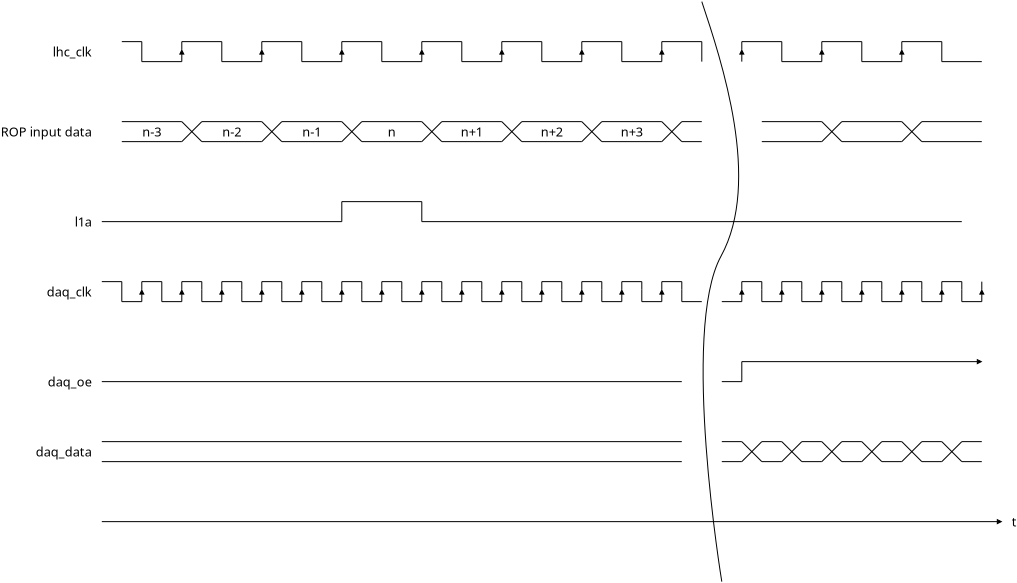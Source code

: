 <?xml version="1.0" encoding="UTF-8"?>
<dia:diagram xmlns:dia="http://www.lysator.liu.se/~alla/dia/">
  <dia:layer name="Hintergrund" visible="true" active="true">
    <dia:object type="Standard - Line" version="0" id="O0">
      <dia:attribute name="obj_pos">
        <dia:point val="-4,3"/>
      </dia:attribute>
      <dia:attribute name="obj_bb">
        <dia:rectangle val="-4.025,2.975;-0.975,3.025"/>
      </dia:attribute>
      <dia:attribute name="conn_endpoints">
        <dia:point val="-4,3"/>
        <dia:point val="-1,3"/>
      </dia:attribute>
      <dia:attribute name="numcp">
        <dia:int val="1"/>
      </dia:attribute>
      <dia:attribute name="line_width">
        <dia:real val="0.05"/>
      </dia:attribute>
    </dia:object>
    <dia:object type="Standard - Line" version="0" id="O1">
      <dia:attribute name="obj_pos">
        <dia:point val="-1,4"/>
      </dia:attribute>
      <dia:attribute name="obj_bb">
        <dia:rectangle val="-4.025,3.975;-0.975,4.025"/>
      </dia:attribute>
      <dia:attribute name="conn_endpoints">
        <dia:point val="-1,4"/>
        <dia:point val="-4,4"/>
      </dia:attribute>
      <dia:attribute name="numcp">
        <dia:int val="1"/>
      </dia:attribute>
      <dia:attribute name="line_width">
        <dia:real val="0.05"/>
      </dia:attribute>
    </dia:object>
    <dia:object type="Standard - Line" version="0" id="O2">
      <dia:attribute name="obj_pos">
        <dia:point val="0,3"/>
      </dia:attribute>
      <dia:attribute name="obj_bb">
        <dia:rectangle val="-0.025,2.975;3.025,3.025"/>
      </dia:attribute>
      <dia:attribute name="conn_endpoints">
        <dia:point val="0,3"/>
        <dia:point val="3,3"/>
      </dia:attribute>
      <dia:attribute name="numcp">
        <dia:int val="1"/>
      </dia:attribute>
      <dia:attribute name="line_width">
        <dia:real val="0.05"/>
      </dia:attribute>
    </dia:object>
    <dia:object type="Standard - Line" version="0" id="O3">
      <dia:attribute name="obj_pos">
        <dia:point val="3,4"/>
      </dia:attribute>
      <dia:attribute name="obj_bb">
        <dia:rectangle val="-0.025,3.975;3.025,4.025"/>
      </dia:attribute>
      <dia:attribute name="conn_endpoints">
        <dia:point val="3,4"/>
        <dia:point val="0,4"/>
      </dia:attribute>
      <dia:attribute name="numcp">
        <dia:int val="1"/>
      </dia:attribute>
      <dia:attribute name="line_width">
        <dia:real val="0.05"/>
      </dia:attribute>
    </dia:object>
    <dia:object type="Standard - Line" version="0" id="O4">
      <dia:attribute name="obj_pos">
        <dia:point val="-1,3"/>
      </dia:attribute>
      <dia:attribute name="obj_bb">
        <dia:rectangle val="-1.035,2.965;0.035,4.035"/>
      </dia:attribute>
      <dia:attribute name="conn_endpoints">
        <dia:point val="-1,3"/>
        <dia:point val="0,4"/>
      </dia:attribute>
      <dia:attribute name="numcp">
        <dia:int val="1"/>
      </dia:attribute>
      <dia:attribute name="line_width">
        <dia:real val="0.05"/>
      </dia:attribute>
    </dia:object>
    <dia:object type="Standard - Line" version="0" id="O5">
      <dia:attribute name="obj_pos">
        <dia:point val="-1,4"/>
      </dia:attribute>
      <dia:attribute name="obj_bb">
        <dia:rectangle val="-1.035,2.965;0.035,4.035"/>
      </dia:attribute>
      <dia:attribute name="conn_endpoints">
        <dia:point val="-1,4"/>
        <dia:point val="0,3"/>
      </dia:attribute>
      <dia:attribute name="numcp">
        <dia:int val="1"/>
      </dia:attribute>
      <dia:attribute name="line_width">
        <dia:real val="0.05"/>
      </dia:attribute>
    </dia:object>
    <dia:object type="Standard - Line" version="0" id="O6">
      <dia:attribute name="obj_pos">
        <dia:point val="3,3"/>
      </dia:attribute>
      <dia:attribute name="obj_bb">
        <dia:rectangle val="2.965,2.965;4.035,4.035"/>
      </dia:attribute>
      <dia:attribute name="conn_endpoints">
        <dia:point val="3,3"/>
        <dia:point val="4,4"/>
      </dia:attribute>
      <dia:attribute name="numcp">
        <dia:int val="1"/>
      </dia:attribute>
      <dia:attribute name="line_width">
        <dia:real val="0.05"/>
      </dia:attribute>
    </dia:object>
    <dia:object type="Standard - Line" version="0" id="O7">
      <dia:attribute name="obj_pos">
        <dia:point val="3,4"/>
      </dia:attribute>
      <dia:attribute name="obj_bb">
        <dia:rectangle val="2.965,2.965;4.035,4.035"/>
      </dia:attribute>
      <dia:attribute name="conn_endpoints">
        <dia:point val="3,4"/>
        <dia:point val="4,3"/>
      </dia:attribute>
      <dia:attribute name="numcp">
        <dia:int val="1"/>
      </dia:attribute>
      <dia:attribute name="line_width">
        <dia:real val="0.05"/>
      </dia:attribute>
    </dia:object>
    <dia:object type="Standard - Line" version="0" id="O8">
      <dia:attribute name="obj_pos">
        <dia:point val="4,3"/>
      </dia:attribute>
      <dia:attribute name="obj_bb">
        <dia:rectangle val="3.975,2.975;7.025,3.025"/>
      </dia:attribute>
      <dia:attribute name="conn_endpoints">
        <dia:point val="4,3"/>
        <dia:point val="7,3"/>
      </dia:attribute>
      <dia:attribute name="numcp">
        <dia:int val="1"/>
      </dia:attribute>
      <dia:attribute name="line_width">
        <dia:real val="0.05"/>
      </dia:attribute>
    </dia:object>
    <dia:object type="Standard - Line" version="0" id="O9">
      <dia:attribute name="obj_pos">
        <dia:point val="7,4"/>
      </dia:attribute>
      <dia:attribute name="obj_bb">
        <dia:rectangle val="3.975,3.975;7.025,4.025"/>
      </dia:attribute>
      <dia:attribute name="conn_endpoints">
        <dia:point val="7,4"/>
        <dia:point val="4,4"/>
      </dia:attribute>
      <dia:attribute name="numcp">
        <dia:int val="1"/>
      </dia:attribute>
      <dia:attribute name="line_width">
        <dia:real val="0.05"/>
      </dia:attribute>
    </dia:object>
    <dia:object type="Standard - Line" version="0" id="O10">
      <dia:attribute name="obj_pos">
        <dia:point val="8,3"/>
      </dia:attribute>
      <dia:attribute name="obj_bb">
        <dia:rectangle val="7.975,2.975;11.025,3.025"/>
      </dia:attribute>
      <dia:attribute name="conn_endpoints">
        <dia:point val="8,3"/>
        <dia:point val="11,3"/>
      </dia:attribute>
      <dia:attribute name="numcp">
        <dia:int val="1"/>
      </dia:attribute>
      <dia:attribute name="line_width">
        <dia:real val="0.05"/>
      </dia:attribute>
    </dia:object>
    <dia:object type="Standard - Line" version="0" id="O11">
      <dia:attribute name="obj_pos">
        <dia:point val="11,4"/>
      </dia:attribute>
      <dia:attribute name="obj_bb">
        <dia:rectangle val="7.975,3.975;11.025,4.025"/>
      </dia:attribute>
      <dia:attribute name="conn_endpoints">
        <dia:point val="11,4"/>
        <dia:point val="8,4"/>
      </dia:attribute>
      <dia:attribute name="numcp">
        <dia:int val="1"/>
      </dia:attribute>
      <dia:attribute name="line_width">
        <dia:real val="0.05"/>
      </dia:attribute>
    </dia:object>
    <dia:object type="Standard - Line" version="0" id="O12">
      <dia:attribute name="obj_pos">
        <dia:point val="7,3"/>
      </dia:attribute>
      <dia:attribute name="obj_bb">
        <dia:rectangle val="6.965,2.965;8.035,4.035"/>
      </dia:attribute>
      <dia:attribute name="conn_endpoints">
        <dia:point val="7,3"/>
        <dia:point val="8,4"/>
      </dia:attribute>
      <dia:attribute name="numcp">
        <dia:int val="1"/>
      </dia:attribute>
      <dia:attribute name="line_width">
        <dia:real val="0.05"/>
      </dia:attribute>
    </dia:object>
    <dia:object type="Standard - Line" version="0" id="O13">
      <dia:attribute name="obj_pos">
        <dia:point val="7,4"/>
      </dia:attribute>
      <dia:attribute name="obj_bb">
        <dia:rectangle val="6.965,2.965;8.035,4.035"/>
      </dia:attribute>
      <dia:attribute name="conn_endpoints">
        <dia:point val="7,4"/>
        <dia:point val="8,3"/>
      </dia:attribute>
      <dia:attribute name="numcp">
        <dia:int val="1"/>
      </dia:attribute>
      <dia:attribute name="line_width">
        <dia:real val="0.05"/>
      </dia:attribute>
    </dia:object>
    <dia:object type="Standard - Line" version="0" id="O14">
      <dia:attribute name="obj_pos">
        <dia:point val="11,3"/>
      </dia:attribute>
      <dia:attribute name="obj_bb">
        <dia:rectangle val="10.965,2.965;12.035,4.035"/>
      </dia:attribute>
      <dia:attribute name="conn_endpoints">
        <dia:point val="11,3"/>
        <dia:point val="12,4"/>
      </dia:attribute>
      <dia:attribute name="numcp">
        <dia:int val="1"/>
      </dia:attribute>
      <dia:attribute name="line_width">
        <dia:real val="0.05"/>
      </dia:attribute>
    </dia:object>
    <dia:object type="Standard - Line" version="0" id="O15">
      <dia:attribute name="obj_pos">
        <dia:point val="11,4"/>
      </dia:attribute>
      <dia:attribute name="obj_bb">
        <dia:rectangle val="10.965,2.965;12.035,4.035"/>
      </dia:attribute>
      <dia:attribute name="conn_endpoints">
        <dia:point val="11,4"/>
        <dia:point val="12,3"/>
      </dia:attribute>
      <dia:attribute name="numcp">
        <dia:int val="1"/>
      </dia:attribute>
      <dia:attribute name="line_width">
        <dia:real val="0.05"/>
      </dia:attribute>
    </dia:object>
    <dia:object type="Standard - Line" version="0" id="O16">
      <dia:attribute name="obj_pos">
        <dia:point val="12,3"/>
      </dia:attribute>
      <dia:attribute name="obj_bb">
        <dia:rectangle val="11.975,2.975;15.025,3.025"/>
      </dia:attribute>
      <dia:attribute name="conn_endpoints">
        <dia:point val="12,3"/>
        <dia:point val="15,3"/>
      </dia:attribute>
      <dia:attribute name="numcp">
        <dia:int val="1"/>
      </dia:attribute>
      <dia:attribute name="line_width">
        <dia:real val="0.05"/>
      </dia:attribute>
    </dia:object>
    <dia:object type="Standard - Line" version="0" id="O17">
      <dia:attribute name="obj_pos">
        <dia:point val="15,4"/>
      </dia:attribute>
      <dia:attribute name="obj_bb">
        <dia:rectangle val="11.975,3.975;15.025,4.025"/>
      </dia:attribute>
      <dia:attribute name="conn_endpoints">
        <dia:point val="15,4"/>
        <dia:point val="12,4"/>
      </dia:attribute>
      <dia:attribute name="numcp">
        <dia:int val="1"/>
      </dia:attribute>
      <dia:attribute name="line_width">
        <dia:real val="0.05"/>
      </dia:attribute>
    </dia:object>
    <dia:object type="Standard - Line" version="0" id="O18">
      <dia:attribute name="obj_pos">
        <dia:point val="16,3"/>
      </dia:attribute>
      <dia:attribute name="obj_bb">
        <dia:rectangle val="15.975,2.975;19.025,3.025"/>
      </dia:attribute>
      <dia:attribute name="conn_endpoints">
        <dia:point val="16,3"/>
        <dia:point val="19,3"/>
      </dia:attribute>
      <dia:attribute name="numcp">
        <dia:int val="1"/>
      </dia:attribute>
      <dia:attribute name="line_width">
        <dia:real val="0.05"/>
      </dia:attribute>
    </dia:object>
    <dia:object type="Standard - Line" version="0" id="O19">
      <dia:attribute name="obj_pos">
        <dia:point val="19,4"/>
      </dia:attribute>
      <dia:attribute name="obj_bb">
        <dia:rectangle val="15.975,3.975;19.025,4.025"/>
      </dia:attribute>
      <dia:attribute name="conn_endpoints">
        <dia:point val="19,4"/>
        <dia:point val="16,4"/>
      </dia:attribute>
      <dia:attribute name="numcp">
        <dia:int val="1"/>
      </dia:attribute>
      <dia:attribute name="line_width">
        <dia:real val="0.05"/>
      </dia:attribute>
    </dia:object>
    <dia:object type="Standard - Line" version="0" id="O20">
      <dia:attribute name="obj_pos">
        <dia:point val="15,3"/>
      </dia:attribute>
      <dia:attribute name="obj_bb">
        <dia:rectangle val="14.965,2.965;16.035,4.035"/>
      </dia:attribute>
      <dia:attribute name="conn_endpoints">
        <dia:point val="15,3"/>
        <dia:point val="16,4"/>
      </dia:attribute>
      <dia:attribute name="numcp">
        <dia:int val="1"/>
      </dia:attribute>
      <dia:attribute name="line_width">
        <dia:real val="0.05"/>
      </dia:attribute>
    </dia:object>
    <dia:object type="Standard - Line" version="0" id="O21">
      <dia:attribute name="obj_pos">
        <dia:point val="15,4"/>
      </dia:attribute>
      <dia:attribute name="obj_bb">
        <dia:rectangle val="14.965,2.965;16.035,4.035"/>
      </dia:attribute>
      <dia:attribute name="conn_endpoints">
        <dia:point val="15,4"/>
        <dia:point val="16,3"/>
      </dia:attribute>
      <dia:attribute name="numcp">
        <dia:int val="1"/>
      </dia:attribute>
      <dia:attribute name="line_width">
        <dia:real val="0.05"/>
      </dia:attribute>
    </dia:object>
    <dia:object type="Standard - Line" version="0" id="O22">
      <dia:attribute name="obj_pos">
        <dia:point val="19,3"/>
      </dia:attribute>
      <dia:attribute name="obj_bb">
        <dia:rectangle val="18.965,2.965;20.035,4.035"/>
      </dia:attribute>
      <dia:attribute name="conn_endpoints">
        <dia:point val="19,3"/>
        <dia:point val="20,4"/>
      </dia:attribute>
      <dia:attribute name="numcp">
        <dia:int val="1"/>
      </dia:attribute>
      <dia:attribute name="line_width">
        <dia:real val="0.05"/>
      </dia:attribute>
    </dia:object>
    <dia:object type="Standard - Line" version="0" id="O23">
      <dia:attribute name="obj_pos">
        <dia:point val="19,4"/>
      </dia:attribute>
      <dia:attribute name="obj_bb">
        <dia:rectangle val="18.965,2.965;20.035,4.035"/>
      </dia:attribute>
      <dia:attribute name="conn_endpoints">
        <dia:point val="19,4"/>
        <dia:point val="20,3"/>
      </dia:attribute>
      <dia:attribute name="numcp">
        <dia:int val="1"/>
      </dia:attribute>
      <dia:attribute name="line_width">
        <dia:real val="0.05"/>
      </dia:attribute>
    </dia:object>
    <dia:object type="Standard - Line" version="0" id="O24">
      <dia:attribute name="obj_pos">
        <dia:point val="20,3"/>
      </dia:attribute>
      <dia:attribute name="obj_bb">
        <dia:rectangle val="19.975,2.975;23.025,3.025"/>
      </dia:attribute>
      <dia:attribute name="conn_endpoints">
        <dia:point val="20,3"/>
        <dia:point val="23,3"/>
      </dia:attribute>
      <dia:attribute name="numcp">
        <dia:int val="1"/>
      </dia:attribute>
      <dia:attribute name="line_width">
        <dia:real val="0.05"/>
      </dia:attribute>
    </dia:object>
    <dia:object type="Standard - Line" version="0" id="O25">
      <dia:attribute name="obj_pos">
        <dia:point val="23,4"/>
      </dia:attribute>
      <dia:attribute name="obj_bb">
        <dia:rectangle val="19.975,3.975;23.025,4.025"/>
      </dia:attribute>
      <dia:attribute name="conn_endpoints">
        <dia:point val="23,4"/>
        <dia:point val="20,4"/>
      </dia:attribute>
      <dia:attribute name="numcp">
        <dia:int val="1"/>
      </dia:attribute>
      <dia:attribute name="line_width">
        <dia:real val="0.05"/>
      </dia:attribute>
    </dia:object>
    <dia:object type="Standard - Line" version="0" id="O26">
      <dia:attribute name="obj_pos">
        <dia:point val="-5,8"/>
      </dia:attribute>
      <dia:attribute name="obj_bb">
        <dia:rectangle val="-5.025,7.975;7.025,8.025"/>
      </dia:attribute>
      <dia:attribute name="conn_endpoints">
        <dia:point val="-5,8"/>
        <dia:point val="7,8"/>
      </dia:attribute>
      <dia:attribute name="numcp">
        <dia:int val="1"/>
      </dia:attribute>
      <dia:attribute name="line_width">
        <dia:real val="0.05"/>
      </dia:attribute>
    </dia:object>
    <dia:object type="Standard - Line" version="0" id="O27">
      <dia:attribute name="obj_pos">
        <dia:point val="7,8"/>
      </dia:attribute>
      <dia:attribute name="obj_bb">
        <dia:rectangle val="6.975,6.975;7.025,8.025"/>
      </dia:attribute>
      <dia:attribute name="conn_endpoints">
        <dia:point val="7,8"/>
        <dia:point val="7,7"/>
      </dia:attribute>
      <dia:attribute name="numcp">
        <dia:int val="1"/>
      </dia:attribute>
      <dia:attribute name="line_width">
        <dia:real val="0.05"/>
      </dia:attribute>
    </dia:object>
    <dia:object type="Standard - Line" version="0" id="O28">
      <dia:attribute name="obj_pos">
        <dia:point val="7,7"/>
      </dia:attribute>
      <dia:attribute name="obj_bb">
        <dia:rectangle val="6.975,6.975;11.025,7.025"/>
      </dia:attribute>
      <dia:attribute name="conn_endpoints">
        <dia:point val="7,7"/>
        <dia:point val="11,7"/>
      </dia:attribute>
      <dia:attribute name="numcp">
        <dia:int val="1"/>
      </dia:attribute>
      <dia:attribute name="line_width">
        <dia:real val="0.05"/>
      </dia:attribute>
    </dia:object>
    <dia:object type="Standard - Line" version="0" id="O29">
      <dia:attribute name="obj_pos">
        <dia:point val="11,7"/>
      </dia:attribute>
      <dia:attribute name="obj_bb">
        <dia:rectangle val="10.975,6.975;11.025,8.025"/>
      </dia:attribute>
      <dia:attribute name="conn_endpoints">
        <dia:point val="11,7"/>
        <dia:point val="11,8"/>
      </dia:attribute>
      <dia:attribute name="numcp">
        <dia:int val="1"/>
      </dia:attribute>
      <dia:attribute name="line_width">
        <dia:real val="0.05"/>
      </dia:attribute>
    </dia:object>
    <dia:object type="Standard - Line" version="0" id="O30">
      <dia:attribute name="obj_pos">
        <dia:point val="11,8"/>
      </dia:attribute>
      <dia:attribute name="obj_bb">
        <dia:rectangle val="10.975,7.975;38.025,8.025"/>
      </dia:attribute>
      <dia:attribute name="conn_endpoints">
        <dia:point val="11,8"/>
        <dia:point val="38,8"/>
      </dia:attribute>
      <dia:attribute name="numcp">
        <dia:int val="1"/>
      </dia:attribute>
      <dia:attribute name="line_width">
        <dia:real val="0.05"/>
      </dia:attribute>
    </dia:object>
    <dia:object type="Standard - Text" version="1" id="O31">
      <dia:attribute name="obj_pos">
        <dia:point val="9.5,3.5"/>
      </dia:attribute>
      <dia:attribute name="obj_bb">
        <dia:rectangle val="9.321,3.114;9.679,3.886"/>
      </dia:attribute>
      <dia:attribute name="text">
        <dia:composite type="text">
          <dia:attribute name="string">
            <dia:string>#n#</dia:string>
          </dia:attribute>
          <dia:attribute name="font">
            <dia:font family="sans" style="0" name="Helvetica"/>
          </dia:attribute>
          <dia:attribute name="height">
            <dia:real val="0.8"/>
          </dia:attribute>
          <dia:attribute name="pos">
            <dia:point val="9.5,3.754"/>
          </dia:attribute>
          <dia:attribute name="color">
            <dia:color val="#000000"/>
          </dia:attribute>
          <dia:attribute name="alignment">
            <dia:enum val="1"/>
          </dia:attribute>
        </dia:composite>
      </dia:attribute>
      <dia:attribute name="valign">
        <dia:enum val="2"/>
      </dia:attribute>
    </dia:object>
    <dia:object type="Standard - Text" version="1" id="O32">
      <dia:attribute name="obj_pos">
        <dia:point val="5.5,3.5"/>
      </dia:attribute>
      <dia:attribute name="obj_bb">
        <dia:rectangle val="5.03,3.114;5.97,3.886"/>
      </dia:attribute>
      <dia:attribute name="text">
        <dia:composite type="text">
          <dia:attribute name="string">
            <dia:string>#n-1#</dia:string>
          </dia:attribute>
          <dia:attribute name="font">
            <dia:font family="sans" style="0" name="Helvetica"/>
          </dia:attribute>
          <dia:attribute name="height">
            <dia:real val="0.8"/>
          </dia:attribute>
          <dia:attribute name="pos">
            <dia:point val="5.5,3.754"/>
          </dia:attribute>
          <dia:attribute name="color">
            <dia:color val="#000000"/>
          </dia:attribute>
          <dia:attribute name="alignment">
            <dia:enum val="1"/>
          </dia:attribute>
        </dia:composite>
      </dia:attribute>
      <dia:attribute name="valign">
        <dia:enum val="2"/>
      </dia:attribute>
    </dia:object>
    <dia:object type="Standard - Text" version="1" id="O33">
      <dia:attribute name="obj_pos">
        <dia:point val="13.5,3.5"/>
      </dia:attribute>
      <dia:attribute name="obj_bb">
        <dia:rectangle val="12.914,3.114;14.086,3.886"/>
      </dia:attribute>
      <dia:attribute name="text">
        <dia:composite type="text">
          <dia:attribute name="string">
            <dia:string>#n+1#</dia:string>
          </dia:attribute>
          <dia:attribute name="font">
            <dia:font family="sans" style="0" name="Helvetica"/>
          </dia:attribute>
          <dia:attribute name="height">
            <dia:real val="0.8"/>
          </dia:attribute>
          <dia:attribute name="pos">
            <dia:point val="13.5,3.754"/>
          </dia:attribute>
          <dia:attribute name="color">
            <dia:color val="#000000"/>
          </dia:attribute>
          <dia:attribute name="alignment">
            <dia:enum val="1"/>
          </dia:attribute>
        </dia:composite>
      </dia:attribute>
      <dia:attribute name="valign">
        <dia:enum val="2"/>
      </dia:attribute>
    </dia:object>
    <dia:object type="Standard - Text" version="1" id="O34">
      <dia:attribute name="obj_pos">
        <dia:point val="1.5,3.5"/>
      </dia:attribute>
      <dia:attribute name="obj_bb">
        <dia:rectangle val="1.03,3.114;1.97,3.886"/>
      </dia:attribute>
      <dia:attribute name="text">
        <dia:composite type="text">
          <dia:attribute name="string">
            <dia:string>#n-2#</dia:string>
          </dia:attribute>
          <dia:attribute name="font">
            <dia:font family="sans" style="0" name="Helvetica"/>
          </dia:attribute>
          <dia:attribute name="height">
            <dia:real val="0.8"/>
          </dia:attribute>
          <dia:attribute name="pos">
            <dia:point val="1.5,3.754"/>
          </dia:attribute>
          <dia:attribute name="color">
            <dia:color val="#000000"/>
          </dia:attribute>
          <dia:attribute name="alignment">
            <dia:enum val="1"/>
          </dia:attribute>
        </dia:composite>
      </dia:attribute>
      <dia:attribute name="valign">
        <dia:enum val="2"/>
      </dia:attribute>
    </dia:object>
    <dia:object type="Standard - Text" version="1" id="O35">
      <dia:attribute name="obj_pos">
        <dia:point val="17.5,3.5"/>
      </dia:attribute>
      <dia:attribute name="obj_bb">
        <dia:rectangle val="16.914,3.114;18.086,3.886"/>
      </dia:attribute>
      <dia:attribute name="text">
        <dia:composite type="text">
          <dia:attribute name="string">
            <dia:string>#n+2#</dia:string>
          </dia:attribute>
          <dia:attribute name="font">
            <dia:font family="sans" style="0" name="Helvetica"/>
          </dia:attribute>
          <dia:attribute name="height">
            <dia:real val="0.8"/>
          </dia:attribute>
          <dia:attribute name="pos">
            <dia:point val="17.5,3.754"/>
          </dia:attribute>
          <dia:attribute name="color">
            <dia:color val="#000000"/>
          </dia:attribute>
          <dia:attribute name="alignment">
            <dia:enum val="1"/>
          </dia:attribute>
        </dia:composite>
      </dia:attribute>
      <dia:attribute name="valign">
        <dia:enum val="2"/>
      </dia:attribute>
    </dia:object>
    <dia:object type="Standard - Text" version="1" id="O36">
      <dia:attribute name="obj_pos">
        <dia:point val="-2.5,3.5"/>
      </dia:attribute>
      <dia:attribute name="obj_bb">
        <dia:rectangle val="-2.97,3.114;-2.03,3.886"/>
      </dia:attribute>
      <dia:attribute name="text">
        <dia:composite type="text">
          <dia:attribute name="string">
            <dia:string>#n-3#</dia:string>
          </dia:attribute>
          <dia:attribute name="font">
            <dia:font family="sans" style="0" name="Helvetica"/>
          </dia:attribute>
          <dia:attribute name="height">
            <dia:real val="0.8"/>
          </dia:attribute>
          <dia:attribute name="pos">
            <dia:point val="-2.5,3.754"/>
          </dia:attribute>
          <dia:attribute name="color">
            <dia:color val="#000000"/>
          </dia:attribute>
          <dia:attribute name="alignment">
            <dia:enum val="1"/>
          </dia:attribute>
        </dia:composite>
      </dia:attribute>
      <dia:attribute name="valign">
        <dia:enum val="2"/>
      </dia:attribute>
    </dia:object>
    <dia:object type="Standard - Text" version="1" id="O37">
      <dia:attribute name="obj_pos">
        <dia:point val="21.5,3.5"/>
      </dia:attribute>
      <dia:attribute name="obj_bb">
        <dia:rectangle val="20.914,3.114;22.086,3.886"/>
      </dia:attribute>
      <dia:attribute name="text">
        <dia:composite type="text">
          <dia:attribute name="string">
            <dia:string>#n+3#</dia:string>
          </dia:attribute>
          <dia:attribute name="font">
            <dia:font family="sans" style="0" name="Helvetica"/>
          </dia:attribute>
          <dia:attribute name="height">
            <dia:real val="0.8"/>
          </dia:attribute>
          <dia:attribute name="pos">
            <dia:point val="21.5,3.754"/>
          </dia:attribute>
          <dia:attribute name="color">
            <dia:color val="#000000"/>
          </dia:attribute>
          <dia:attribute name="alignment">
            <dia:enum val="1"/>
          </dia:attribute>
        </dia:composite>
      </dia:attribute>
      <dia:attribute name="valign">
        <dia:enum val="2"/>
      </dia:attribute>
    </dia:object>
    <dia:object type="Standard - Text" version="1" id="O38">
      <dia:attribute name="obj_pos">
        <dia:point val="-5.5,3.5"/>
      </dia:attribute>
      <dia:attribute name="obj_bb">
        <dia:rectangle val="-9.775,3.114;-5.5,3.886"/>
      </dia:attribute>
      <dia:attribute name="text">
        <dia:composite type="text">
          <dia:attribute name="string">
            <dia:string>#ROP input data#</dia:string>
          </dia:attribute>
          <dia:attribute name="font">
            <dia:font family="sans" style="0" name="Helvetica"/>
          </dia:attribute>
          <dia:attribute name="height">
            <dia:real val="0.8"/>
          </dia:attribute>
          <dia:attribute name="pos">
            <dia:point val="-5.5,3.754"/>
          </dia:attribute>
          <dia:attribute name="color">
            <dia:color val="#000000"/>
          </dia:attribute>
          <dia:attribute name="alignment">
            <dia:enum val="2"/>
          </dia:attribute>
        </dia:composite>
      </dia:attribute>
      <dia:attribute name="valign">
        <dia:enum val="2"/>
      </dia:attribute>
    </dia:object>
    <dia:object type="Standard - Text" version="1" id="O39">
      <dia:attribute name="obj_pos">
        <dia:point val="-5.5,8"/>
      </dia:attribute>
      <dia:attribute name="obj_bb">
        <dia:rectangle val="-6.332,7.614;-5.5,8.386"/>
      </dia:attribute>
      <dia:attribute name="text">
        <dia:composite type="text">
          <dia:attribute name="string">
            <dia:string>#l1a#</dia:string>
          </dia:attribute>
          <dia:attribute name="font">
            <dia:font family="sans" style="0" name="Helvetica"/>
          </dia:attribute>
          <dia:attribute name="height">
            <dia:real val="0.8"/>
          </dia:attribute>
          <dia:attribute name="pos">
            <dia:point val="-5.5,8.254"/>
          </dia:attribute>
          <dia:attribute name="color">
            <dia:color val="#000000"/>
          </dia:attribute>
          <dia:attribute name="alignment">
            <dia:enum val="2"/>
          </dia:attribute>
        </dia:composite>
      </dia:attribute>
      <dia:attribute name="valign">
        <dia:enum val="2"/>
      </dia:attribute>
    </dia:object>
    <dia:object type="Standard - Line" version="0" id="O40">
      <dia:attribute name="obj_pos">
        <dia:point val="-5,23"/>
      </dia:attribute>
      <dia:attribute name="obj_bb">
        <dia:rectangle val="-5.025,22.86;40.056,23.14"/>
      </dia:attribute>
      <dia:attribute name="conn_endpoints">
        <dia:point val="-5,23"/>
        <dia:point val="40,23"/>
      </dia:attribute>
      <dia:attribute name="numcp">
        <dia:int val="1"/>
      </dia:attribute>
      <dia:attribute name="line_width">
        <dia:real val="0.05"/>
      </dia:attribute>
      <dia:attribute name="end_arrow">
        <dia:enum val="3"/>
      </dia:attribute>
      <dia:attribute name="end_arrow_length">
        <dia:real val="0.2"/>
      </dia:attribute>
      <dia:attribute name="end_arrow_width">
        <dia:real val="0.2"/>
      </dia:attribute>
    </dia:object>
    <dia:object type="Standard - Text" version="1" id="O41">
      <dia:attribute name="obj_pos">
        <dia:point val="40.5,23"/>
      </dia:attribute>
      <dia:attribute name="obj_bb">
        <dia:rectangle val="40.5,22.614;40.715,23.386"/>
      </dia:attribute>
      <dia:attribute name="text">
        <dia:composite type="text">
          <dia:attribute name="string">
            <dia:string>#t#</dia:string>
          </dia:attribute>
          <dia:attribute name="font">
            <dia:font family="sans" style="0" name="Helvetica"/>
          </dia:attribute>
          <dia:attribute name="height">
            <dia:real val="0.8"/>
          </dia:attribute>
          <dia:attribute name="pos">
            <dia:point val="40.5,23.254"/>
          </dia:attribute>
          <dia:attribute name="color">
            <dia:color val="#000000"/>
          </dia:attribute>
          <dia:attribute name="alignment">
            <dia:enum val="0"/>
          </dia:attribute>
        </dia:composite>
      </dia:attribute>
      <dia:attribute name="valign">
        <dia:enum val="2"/>
      </dia:attribute>
    </dia:object>
    <dia:object type="Standard - Line" version="0" id="O42">
      <dia:attribute name="obj_pos">
        <dia:point val="24,3"/>
      </dia:attribute>
      <dia:attribute name="obj_bb">
        <dia:rectangle val="23.975,2.975;25.025,3.025"/>
      </dia:attribute>
      <dia:attribute name="conn_endpoints">
        <dia:point val="24,3"/>
        <dia:point val="25,3"/>
      </dia:attribute>
      <dia:attribute name="numcp">
        <dia:int val="1"/>
      </dia:attribute>
      <dia:attribute name="line_width">
        <dia:real val="0.05"/>
      </dia:attribute>
    </dia:object>
    <dia:object type="Standard - Line" version="0" id="O43">
      <dia:attribute name="obj_pos">
        <dia:point val="25,4"/>
      </dia:attribute>
      <dia:attribute name="obj_bb">
        <dia:rectangle val="23.975,3.975;25.025,4.025"/>
      </dia:attribute>
      <dia:attribute name="conn_endpoints">
        <dia:point val="25,4"/>
        <dia:point val="24,4"/>
      </dia:attribute>
      <dia:attribute name="numcp">
        <dia:int val="1"/>
      </dia:attribute>
      <dia:attribute name="line_width">
        <dia:real val="0.05"/>
      </dia:attribute>
    </dia:object>
    <dia:object type="Standard - Line" version="0" id="O44">
      <dia:attribute name="obj_pos">
        <dia:point val="23,3"/>
      </dia:attribute>
      <dia:attribute name="obj_bb">
        <dia:rectangle val="22.965,2.965;24.035,4.035"/>
      </dia:attribute>
      <dia:attribute name="conn_endpoints">
        <dia:point val="23,3"/>
        <dia:point val="24,4"/>
      </dia:attribute>
      <dia:attribute name="numcp">
        <dia:int val="1"/>
      </dia:attribute>
      <dia:attribute name="line_width">
        <dia:real val="0.05"/>
      </dia:attribute>
    </dia:object>
    <dia:object type="Standard - Line" version="0" id="O45">
      <dia:attribute name="obj_pos">
        <dia:point val="23,4"/>
      </dia:attribute>
      <dia:attribute name="obj_bb">
        <dia:rectangle val="22.965,2.965;24.035,4.035"/>
      </dia:attribute>
      <dia:attribute name="conn_endpoints">
        <dia:point val="23,4"/>
        <dia:point val="24,3"/>
      </dia:attribute>
      <dia:attribute name="numcp">
        <dia:int val="1"/>
      </dia:attribute>
      <dia:attribute name="line_width">
        <dia:real val="0.05"/>
      </dia:attribute>
    </dia:object>
    <dia:object type="Standard - Line" version="0" id="O46">
      <dia:attribute name="obj_pos">
        <dia:point val="28,3"/>
      </dia:attribute>
      <dia:attribute name="obj_bb">
        <dia:rectangle val="27.975,2.975;31.025,3.025"/>
      </dia:attribute>
      <dia:attribute name="conn_endpoints">
        <dia:point val="28,3"/>
        <dia:point val="31,3"/>
      </dia:attribute>
      <dia:attribute name="numcp">
        <dia:int val="1"/>
      </dia:attribute>
      <dia:attribute name="line_width">
        <dia:real val="0.05"/>
      </dia:attribute>
    </dia:object>
    <dia:object type="Standard - Line" version="0" id="O47">
      <dia:attribute name="obj_pos">
        <dia:point val="31,4"/>
      </dia:attribute>
      <dia:attribute name="obj_bb">
        <dia:rectangle val="27.975,3.975;31.025,4.025"/>
      </dia:attribute>
      <dia:attribute name="conn_endpoints">
        <dia:point val="31,4"/>
        <dia:point val="28,4"/>
      </dia:attribute>
      <dia:attribute name="numcp">
        <dia:int val="1"/>
      </dia:attribute>
      <dia:attribute name="line_width">
        <dia:real val="0.05"/>
      </dia:attribute>
    </dia:object>
    <dia:object type="Standard - Line" version="0" id="O48">
      <dia:attribute name="obj_pos">
        <dia:point val="32,3"/>
      </dia:attribute>
      <dia:attribute name="obj_bb">
        <dia:rectangle val="31.975,2.975;35.025,3.025"/>
      </dia:attribute>
      <dia:attribute name="conn_endpoints">
        <dia:point val="32,3"/>
        <dia:point val="35,3"/>
      </dia:attribute>
      <dia:attribute name="numcp">
        <dia:int val="1"/>
      </dia:attribute>
      <dia:attribute name="line_width">
        <dia:real val="0.05"/>
      </dia:attribute>
    </dia:object>
    <dia:object type="Standard - Line" version="0" id="O49">
      <dia:attribute name="obj_pos">
        <dia:point val="35,4"/>
      </dia:attribute>
      <dia:attribute name="obj_bb">
        <dia:rectangle val="31.975,3.975;35.025,4.025"/>
      </dia:attribute>
      <dia:attribute name="conn_endpoints">
        <dia:point val="35,4"/>
        <dia:point val="32,4"/>
      </dia:attribute>
      <dia:attribute name="numcp">
        <dia:int val="1"/>
      </dia:attribute>
      <dia:attribute name="line_width">
        <dia:real val="0.05"/>
      </dia:attribute>
    </dia:object>
    <dia:object type="Standard - Line" version="0" id="O50">
      <dia:attribute name="obj_pos">
        <dia:point val="31,3"/>
      </dia:attribute>
      <dia:attribute name="obj_bb">
        <dia:rectangle val="30.965,2.965;32.035,4.035"/>
      </dia:attribute>
      <dia:attribute name="conn_endpoints">
        <dia:point val="31,3"/>
        <dia:point val="32,4"/>
      </dia:attribute>
      <dia:attribute name="numcp">
        <dia:int val="1"/>
      </dia:attribute>
      <dia:attribute name="line_width">
        <dia:real val="0.05"/>
      </dia:attribute>
    </dia:object>
    <dia:object type="Standard - Line" version="0" id="O51">
      <dia:attribute name="obj_pos">
        <dia:point val="31,4"/>
      </dia:attribute>
      <dia:attribute name="obj_bb">
        <dia:rectangle val="30.965,2.965;32.035,4.035"/>
      </dia:attribute>
      <dia:attribute name="conn_endpoints">
        <dia:point val="31,4"/>
        <dia:point val="32,3"/>
      </dia:attribute>
      <dia:attribute name="numcp">
        <dia:int val="1"/>
      </dia:attribute>
      <dia:attribute name="line_width">
        <dia:real val="0.05"/>
      </dia:attribute>
    </dia:object>
    <dia:object type="Standard - Line" version="0" id="O52">
      <dia:attribute name="obj_pos">
        <dia:point val="35,3"/>
      </dia:attribute>
      <dia:attribute name="obj_bb">
        <dia:rectangle val="34.965,2.965;36.035,4.035"/>
      </dia:attribute>
      <dia:attribute name="conn_endpoints">
        <dia:point val="35,3"/>
        <dia:point val="36,4"/>
      </dia:attribute>
      <dia:attribute name="numcp">
        <dia:int val="1"/>
      </dia:attribute>
      <dia:attribute name="line_width">
        <dia:real val="0.05"/>
      </dia:attribute>
    </dia:object>
    <dia:object type="Standard - Line" version="0" id="O53">
      <dia:attribute name="obj_pos">
        <dia:point val="35,4"/>
      </dia:attribute>
      <dia:attribute name="obj_bb">
        <dia:rectangle val="34.965,2.965;36.035,4.035"/>
      </dia:attribute>
      <dia:attribute name="conn_endpoints">
        <dia:point val="35,4"/>
        <dia:point val="36,3"/>
      </dia:attribute>
      <dia:attribute name="numcp">
        <dia:int val="1"/>
      </dia:attribute>
      <dia:attribute name="line_width">
        <dia:real val="0.05"/>
      </dia:attribute>
    </dia:object>
    <dia:object type="Standard - Line" version="0" id="O54">
      <dia:attribute name="obj_pos">
        <dia:point val="36,3"/>
      </dia:attribute>
      <dia:attribute name="obj_bb">
        <dia:rectangle val="35.975,2.975;39.025,3.025"/>
      </dia:attribute>
      <dia:attribute name="conn_endpoints">
        <dia:point val="36,3"/>
        <dia:point val="39,3"/>
      </dia:attribute>
      <dia:attribute name="numcp">
        <dia:int val="1"/>
      </dia:attribute>
      <dia:attribute name="line_width">
        <dia:real val="0.05"/>
      </dia:attribute>
    </dia:object>
    <dia:object type="Standard - Line" version="0" id="O55">
      <dia:attribute name="obj_pos">
        <dia:point val="39,4"/>
      </dia:attribute>
      <dia:attribute name="obj_bb">
        <dia:rectangle val="35.975,3.975;39.025,4.025"/>
      </dia:attribute>
      <dia:attribute name="conn_endpoints">
        <dia:point val="39,4"/>
        <dia:point val="36,4"/>
      </dia:attribute>
      <dia:attribute name="numcp">
        <dia:int val="1"/>
      </dia:attribute>
      <dia:attribute name="line_width">
        <dia:real val="0.05"/>
      </dia:attribute>
    </dia:object>
    <dia:object type="Standard - Line" version="0" id="O56">
      <dia:attribute name="obj_pos">
        <dia:point val="-1,-1"/>
      </dia:attribute>
      <dia:attribute name="obj_bb">
        <dia:rectangle val="-1.025,-1.025;1.025,-0.975"/>
      </dia:attribute>
      <dia:attribute name="conn_endpoints">
        <dia:point val="-1,-1"/>
        <dia:point val="1,-1"/>
      </dia:attribute>
      <dia:attribute name="numcp">
        <dia:int val="1"/>
      </dia:attribute>
      <dia:attribute name="line_width">
        <dia:real val="0.05"/>
      </dia:attribute>
    </dia:object>
    <dia:object type="Standard - Line" version="0" id="O57">
      <dia:attribute name="obj_pos">
        <dia:point val="1,-1"/>
      </dia:attribute>
      <dia:attribute name="obj_bb">
        <dia:rectangle val="0.975,-1.025;1.025,0.025"/>
      </dia:attribute>
      <dia:attribute name="conn_endpoints">
        <dia:point val="1,-1"/>
        <dia:point val="1,0"/>
      </dia:attribute>
      <dia:attribute name="numcp">
        <dia:int val="1"/>
      </dia:attribute>
      <dia:attribute name="line_width">
        <dia:real val="0.05"/>
      </dia:attribute>
    </dia:object>
    <dia:object type="Standard - Line" version="0" id="O58">
      <dia:attribute name="obj_pos">
        <dia:point val="1,0"/>
      </dia:attribute>
      <dia:attribute name="obj_bb">
        <dia:rectangle val="0.975,-0.025;3.025,0.025"/>
      </dia:attribute>
      <dia:attribute name="conn_endpoints">
        <dia:point val="1,0"/>
        <dia:point val="3,0"/>
      </dia:attribute>
      <dia:attribute name="numcp">
        <dia:int val="1"/>
      </dia:attribute>
      <dia:attribute name="line_width">
        <dia:real val="0.05"/>
      </dia:attribute>
    </dia:object>
    <dia:object type="Standard - Line" version="0" id="O59">
      <dia:attribute name="obj_pos">
        <dia:point val="3,-1"/>
      </dia:attribute>
      <dia:attribute name="obj_bb">
        <dia:rectangle val="2.975,-1.025;5.025,-0.975"/>
      </dia:attribute>
      <dia:attribute name="conn_endpoints">
        <dia:point val="3,-1"/>
        <dia:point val="5,-1"/>
      </dia:attribute>
      <dia:attribute name="numcp">
        <dia:int val="1"/>
      </dia:attribute>
      <dia:attribute name="line_width">
        <dia:real val="0.05"/>
      </dia:attribute>
    </dia:object>
    <dia:object type="Standard - Line" version="0" id="O60">
      <dia:attribute name="obj_pos">
        <dia:point val="5,-1"/>
      </dia:attribute>
      <dia:attribute name="obj_bb">
        <dia:rectangle val="4.975,-1.025;5.025,0.025"/>
      </dia:attribute>
      <dia:attribute name="conn_endpoints">
        <dia:point val="5,-1"/>
        <dia:point val="5,0"/>
      </dia:attribute>
      <dia:attribute name="numcp">
        <dia:int val="1"/>
      </dia:attribute>
      <dia:attribute name="line_width">
        <dia:real val="0.05"/>
      </dia:attribute>
    </dia:object>
    <dia:object type="Standard - Line" version="0" id="O61">
      <dia:attribute name="obj_pos">
        <dia:point val="5,0"/>
      </dia:attribute>
      <dia:attribute name="obj_bb">
        <dia:rectangle val="4.975,-0.025;7.025,0.025"/>
      </dia:attribute>
      <dia:attribute name="conn_endpoints">
        <dia:point val="5,0"/>
        <dia:point val="7,0"/>
      </dia:attribute>
      <dia:attribute name="numcp">
        <dia:int val="1"/>
      </dia:attribute>
      <dia:attribute name="line_width">
        <dia:real val="0.05"/>
      </dia:attribute>
    </dia:object>
    <dia:object type="Standard - Line" version="0" id="O62">
      <dia:attribute name="obj_pos">
        <dia:point val="-4,-1"/>
      </dia:attribute>
      <dia:attribute name="obj_bb">
        <dia:rectangle val="-4.025,-1.025;-2.975,-0.975"/>
      </dia:attribute>
      <dia:attribute name="conn_endpoints">
        <dia:point val="-4,-1"/>
        <dia:point val="-3,-1"/>
      </dia:attribute>
      <dia:attribute name="numcp">
        <dia:int val="1"/>
      </dia:attribute>
      <dia:attribute name="line_width">
        <dia:real val="0.05"/>
      </dia:attribute>
    </dia:object>
    <dia:object type="Standard - Line" version="0" id="O63">
      <dia:attribute name="obj_pos">
        <dia:point val="-3,-1"/>
      </dia:attribute>
      <dia:attribute name="obj_bb">
        <dia:rectangle val="-3.025,-1.025;-2.975,0.025"/>
      </dia:attribute>
      <dia:attribute name="conn_endpoints">
        <dia:point val="-3,-1"/>
        <dia:point val="-3,0"/>
      </dia:attribute>
      <dia:attribute name="numcp">
        <dia:int val="1"/>
      </dia:attribute>
      <dia:attribute name="line_width">
        <dia:real val="0.05"/>
      </dia:attribute>
    </dia:object>
    <dia:object type="Standard - Line" version="0" id="O64">
      <dia:attribute name="obj_pos">
        <dia:point val="-3,0"/>
      </dia:attribute>
      <dia:attribute name="obj_bb">
        <dia:rectangle val="-3.025,-0.025;-0.975,0.025"/>
      </dia:attribute>
      <dia:attribute name="conn_endpoints">
        <dia:point val="-3,0"/>
        <dia:point val="-1,0"/>
      </dia:attribute>
      <dia:attribute name="numcp">
        <dia:int val="1"/>
      </dia:attribute>
      <dia:attribute name="line_width">
        <dia:real val="0.05"/>
      </dia:attribute>
    </dia:object>
    <dia:group>
      <dia:object type="Standard - Line" version="0" id="O65">
        <dia:attribute name="obj_pos">
          <dia:point val="-1,0"/>
        </dia:attribute>
        <dia:attribute name="obj_bb">
          <dia:rectangle val="-1.14,-0.656;-0.86,0.025"/>
        </dia:attribute>
        <dia:attribute name="conn_endpoints">
          <dia:point val="-1,0"/>
          <dia:point val="-1,-0.6"/>
        </dia:attribute>
        <dia:attribute name="numcp">
          <dia:int val="1"/>
        </dia:attribute>
        <dia:attribute name="line_width">
          <dia:real val="0.05"/>
        </dia:attribute>
        <dia:attribute name="end_arrow">
          <dia:enum val="3"/>
        </dia:attribute>
        <dia:attribute name="end_arrow_length">
          <dia:real val="0.2"/>
        </dia:attribute>
        <dia:attribute name="end_arrow_width">
          <dia:real val="0.2"/>
        </dia:attribute>
      </dia:object>
      <dia:object type="Standard - Line" version="0" id="O66">
        <dia:attribute name="obj_pos">
          <dia:point val="-1,-0.6"/>
        </dia:attribute>
        <dia:attribute name="obj_bb">
          <dia:rectangle val="-1.025,-1.025;-0.975,-0.575"/>
        </dia:attribute>
        <dia:attribute name="conn_endpoints">
          <dia:point val="-1,-0.6"/>
          <dia:point val="-1,-1"/>
        </dia:attribute>
        <dia:attribute name="numcp">
          <dia:int val="1"/>
        </dia:attribute>
        <dia:attribute name="line_width">
          <dia:real val="0.05"/>
        </dia:attribute>
      </dia:object>
    </dia:group>
    <dia:group>
      <dia:object type="Standard - Line" version="0" id="O67">
        <dia:attribute name="obj_pos">
          <dia:point val="3,0"/>
        </dia:attribute>
        <dia:attribute name="obj_bb">
          <dia:rectangle val="2.86,-0.656;3.14,0.025"/>
        </dia:attribute>
        <dia:attribute name="conn_endpoints">
          <dia:point val="3,0"/>
          <dia:point val="3,-0.6"/>
        </dia:attribute>
        <dia:attribute name="numcp">
          <dia:int val="1"/>
        </dia:attribute>
        <dia:attribute name="line_width">
          <dia:real val="0.05"/>
        </dia:attribute>
        <dia:attribute name="end_arrow">
          <dia:enum val="3"/>
        </dia:attribute>
        <dia:attribute name="end_arrow_length">
          <dia:real val="0.2"/>
        </dia:attribute>
        <dia:attribute name="end_arrow_width">
          <dia:real val="0.2"/>
        </dia:attribute>
      </dia:object>
      <dia:object type="Standard - Line" version="0" id="O68">
        <dia:attribute name="obj_pos">
          <dia:point val="3,-0.6"/>
        </dia:attribute>
        <dia:attribute name="obj_bb">
          <dia:rectangle val="2.975,-1.025;3.025,-0.575"/>
        </dia:attribute>
        <dia:attribute name="conn_endpoints">
          <dia:point val="3,-0.6"/>
          <dia:point val="3,-1"/>
        </dia:attribute>
        <dia:attribute name="numcp">
          <dia:int val="1"/>
        </dia:attribute>
        <dia:attribute name="line_width">
          <dia:real val="0.05"/>
        </dia:attribute>
      </dia:object>
    </dia:group>
    <dia:object type="Standard - Line" version="0" id="O69">
      <dia:attribute name="obj_pos">
        <dia:point val="7,-1"/>
      </dia:attribute>
      <dia:attribute name="obj_bb">
        <dia:rectangle val="6.975,-1.025;9.025,-0.975"/>
      </dia:attribute>
      <dia:attribute name="conn_endpoints">
        <dia:point val="7,-1"/>
        <dia:point val="9,-1"/>
      </dia:attribute>
      <dia:attribute name="numcp">
        <dia:int val="1"/>
      </dia:attribute>
      <dia:attribute name="line_width">
        <dia:real val="0.05"/>
      </dia:attribute>
    </dia:object>
    <dia:object type="Standard - Line" version="0" id="O70">
      <dia:attribute name="obj_pos">
        <dia:point val="9,-1"/>
      </dia:attribute>
      <dia:attribute name="obj_bb">
        <dia:rectangle val="8.975,-1.025;9.025,0.025"/>
      </dia:attribute>
      <dia:attribute name="conn_endpoints">
        <dia:point val="9,-1"/>
        <dia:point val="9,0"/>
      </dia:attribute>
      <dia:attribute name="numcp">
        <dia:int val="1"/>
      </dia:attribute>
      <dia:attribute name="line_width">
        <dia:real val="0.05"/>
      </dia:attribute>
    </dia:object>
    <dia:object type="Standard - Line" version="0" id="O71">
      <dia:attribute name="obj_pos">
        <dia:point val="9,0"/>
      </dia:attribute>
      <dia:attribute name="obj_bb">
        <dia:rectangle val="8.975,-0.025;11.025,0.025"/>
      </dia:attribute>
      <dia:attribute name="conn_endpoints">
        <dia:point val="9,0"/>
        <dia:point val="11,0"/>
      </dia:attribute>
      <dia:attribute name="numcp">
        <dia:int val="1"/>
      </dia:attribute>
      <dia:attribute name="line_width">
        <dia:real val="0.05"/>
      </dia:attribute>
    </dia:object>
    <dia:object type="Standard - Line" version="0" id="O72">
      <dia:attribute name="obj_pos">
        <dia:point val="11,-1"/>
      </dia:attribute>
      <dia:attribute name="obj_bb">
        <dia:rectangle val="10.975,-1.025;13.025,-0.975"/>
      </dia:attribute>
      <dia:attribute name="conn_endpoints">
        <dia:point val="11,-1"/>
        <dia:point val="13,-1"/>
      </dia:attribute>
      <dia:attribute name="numcp">
        <dia:int val="1"/>
      </dia:attribute>
      <dia:attribute name="line_width">
        <dia:real val="0.05"/>
      </dia:attribute>
    </dia:object>
    <dia:object type="Standard - Line" version="0" id="O73">
      <dia:attribute name="obj_pos">
        <dia:point val="13,-1"/>
      </dia:attribute>
      <dia:attribute name="obj_bb">
        <dia:rectangle val="12.975,-1.025;13.025,0.025"/>
      </dia:attribute>
      <dia:attribute name="conn_endpoints">
        <dia:point val="13,-1"/>
        <dia:point val="13,0"/>
      </dia:attribute>
      <dia:attribute name="numcp">
        <dia:int val="1"/>
      </dia:attribute>
      <dia:attribute name="line_width">
        <dia:real val="0.05"/>
      </dia:attribute>
    </dia:object>
    <dia:object type="Standard - Line" version="0" id="O74">
      <dia:attribute name="obj_pos">
        <dia:point val="13,0"/>
      </dia:attribute>
      <dia:attribute name="obj_bb">
        <dia:rectangle val="12.975,-0.025;15.025,0.025"/>
      </dia:attribute>
      <dia:attribute name="conn_endpoints">
        <dia:point val="13,0"/>
        <dia:point val="15,0"/>
      </dia:attribute>
      <dia:attribute name="numcp">
        <dia:int val="1"/>
      </dia:attribute>
      <dia:attribute name="line_width">
        <dia:real val="0.05"/>
      </dia:attribute>
    </dia:object>
    <dia:group>
      <dia:object type="Standard - Line" version="0" id="O75">
        <dia:attribute name="obj_pos">
          <dia:point val="7,0"/>
        </dia:attribute>
        <dia:attribute name="obj_bb">
          <dia:rectangle val="6.86,-0.656;7.14,0.025"/>
        </dia:attribute>
        <dia:attribute name="conn_endpoints">
          <dia:point val="7,0"/>
          <dia:point val="7,-0.6"/>
        </dia:attribute>
        <dia:attribute name="numcp">
          <dia:int val="1"/>
        </dia:attribute>
        <dia:attribute name="line_width">
          <dia:real val="0.05"/>
        </dia:attribute>
        <dia:attribute name="end_arrow">
          <dia:enum val="3"/>
        </dia:attribute>
        <dia:attribute name="end_arrow_length">
          <dia:real val="0.2"/>
        </dia:attribute>
        <dia:attribute name="end_arrow_width">
          <dia:real val="0.2"/>
        </dia:attribute>
      </dia:object>
      <dia:object type="Standard - Line" version="0" id="O76">
        <dia:attribute name="obj_pos">
          <dia:point val="7,-0.6"/>
        </dia:attribute>
        <dia:attribute name="obj_bb">
          <dia:rectangle val="6.975,-1.025;7.025,-0.575"/>
        </dia:attribute>
        <dia:attribute name="conn_endpoints">
          <dia:point val="7,-0.6"/>
          <dia:point val="7,-1"/>
        </dia:attribute>
        <dia:attribute name="numcp">
          <dia:int val="1"/>
        </dia:attribute>
        <dia:attribute name="line_width">
          <dia:real val="0.05"/>
        </dia:attribute>
      </dia:object>
    </dia:group>
    <dia:group>
      <dia:object type="Standard - Line" version="0" id="O77">
        <dia:attribute name="obj_pos">
          <dia:point val="11,0"/>
        </dia:attribute>
        <dia:attribute name="obj_bb">
          <dia:rectangle val="10.86,-0.656;11.14,0.025"/>
        </dia:attribute>
        <dia:attribute name="conn_endpoints">
          <dia:point val="11,0"/>
          <dia:point val="11,-0.6"/>
        </dia:attribute>
        <dia:attribute name="numcp">
          <dia:int val="1"/>
        </dia:attribute>
        <dia:attribute name="line_width">
          <dia:real val="0.05"/>
        </dia:attribute>
        <dia:attribute name="end_arrow">
          <dia:enum val="3"/>
        </dia:attribute>
        <dia:attribute name="end_arrow_length">
          <dia:real val="0.2"/>
        </dia:attribute>
        <dia:attribute name="end_arrow_width">
          <dia:real val="0.2"/>
        </dia:attribute>
      </dia:object>
      <dia:object type="Standard - Line" version="0" id="O78">
        <dia:attribute name="obj_pos">
          <dia:point val="11,-0.6"/>
        </dia:attribute>
        <dia:attribute name="obj_bb">
          <dia:rectangle val="10.975,-1.025;11.025,-0.575"/>
        </dia:attribute>
        <dia:attribute name="conn_endpoints">
          <dia:point val="11,-0.6"/>
          <dia:point val="11,-1"/>
        </dia:attribute>
        <dia:attribute name="numcp">
          <dia:int val="1"/>
        </dia:attribute>
        <dia:attribute name="line_width">
          <dia:real val="0.05"/>
        </dia:attribute>
      </dia:object>
    </dia:group>
    <dia:object type="Standard - Line" version="0" id="O79">
      <dia:attribute name="obj_pos">
        <dia:point val="15,-1"/>
      </dia:attribute>
      <dia:attribute name="obj_bb">
        <dia:rectangle val="14.975,-1.025;17.025,-0.975"/>
      </dia:attribute>
      <dia:attribute name="conn_endpoints">
        <dia:point val="15,-1"/>
        <dia:point val="17,-1"/>
      </dia:attribute>
      <dia:attribute name="numcp">
        <dia:int val="1"/>
      </dia:attribute>
      <dia:attribute name="line_width">
        <dia:real val="0.05"/>
      </dia:attribute>
    </dia:object>
    <dia:object type="Standard - Line" version="0" id="O80">
      <dia:attribute name="obj_pos">
        <dia:point val="17,-1"/>
      </dia:attribute>
      <dia:attribute name="obj_bb">
        <dia:rectangle val="16.975,-1.025;17.025,0.025"/>
      </dia:attribute>
      <dia:attribute name="conn_endpoints">
        <dia:point val="17,-1"/>
        <dia:point val="17,0"/>
      </dia:attribute>
      <dia:attribute name="numcp">
        <dia:int val="1"/>
      </dia:attribute>
      <dia:attribute name="line_width">
        <dia:real val="0.05"/>
      </dia:attribute>
    </dia:object>
    <dia:object type="Standard - Line" version="0" id="O81">
      <dia:attribute name="obj_pos">
        <dia:point val="17,0"/>
      </dia:attribute>
      <dia:attribute name="obj_bb">
        <dia:rectangle val="16.975,-0.025;19.025,0.025"/>
      </dia:attribute>
      <dia:attribute name="conn_endpoints">
        <dia:point val="17,0"/>
        <dia:point val="19,0"/>
      </dia:attribute>
      <dia:attribute name="numcp">
        <dia:int val="1"/>
      </dia:attribute>
      <dia:attribute name="line_width">
        <dia:real val="0.05"/>
      </dia:attribute>
    </dia:object>
    <dia:object type="Standard - Line" version="0" id="O82">
      <dia:attribute name="obj_pos">
        <dia:point val="19,-1"/>
      </dia:attribute>
      <dia:attribute name="obj_bb">
        <dia:rectangle val="18.975,-1.025;21.025,-0.975"/>
      </dia:attribute>
      <dia:attribute name="conn_endpoints">
        <dia:point val="19,-1"/>
        <dia:point val="21,-1"/>
      </dia:attribute>
      <dia:attribute name="numcp">
        <dia:int val="1"/>
      </dia:attribute>
      <dia:attribute name="line_width">
        <dia:real val="0.05"/>
      </dia:attribute>
    </dia:object>
    <dia:object type="Standard - Line" version="0" id="O83">
      <dia:attribute name="obj_pos">
        <dia:point val="21,-1"/>
      </dia:attribute>
      <dia:attribute name="obj_bb">
        <dia:rectangle val="20.975,-1.025;21.025,0.025"/>
      </dia:attribute>
      <dia:attribute name="conn_endpoints">
        <dia:point val="21,-1"/>
        <dia:point val="21,0"/>
      </dia:attribute>
      <dia:attribute name="numcp">
        <dia:int val="1"/>
      </dia:attribute>
      <dia:attribute name="line_width">
        <dia:real val="0.05"/>
      </dia:attribute>
    </dia:object>
    <dia:object type="Standard - Line" version="0" id="O84">
      <dia:attribute name="obj_pos">
        <dia:point val="21,0"/>
      </dia:attribute>
      <dia:attribute name="obj_bb">
        <dia:rectangle val="20.975,-0.025;23.025,0.025"/>
      </dia:attribute>
      <dia:attribute name="conn_endpoints">
        <dia:point val="21,0"/>
        <dia:point val="23,0"/>
      </dia:attribute>
      <dia:attribute name="numcp">
        <dia:int val="1"/>
      </dia:attribute>
      <dia:attribute name="line_width">
        <dia:real val="0.05"/>
      </dia:attribute>
    </dia:object>
    <dia:group>
      <dia:object type="Standard - Line" version="0" id="O85">
        <dia:attribute name="obj_pos">
          <dia:point val="15,0"/>
        </dia:attribute>
        <dia:attribute name="obj_bb">
          <dia:rectangle val="14.86,-0.656;15.14,0.025"/>
        </dia:attribute>
        <dia:attribute name="conn_endpoints">
          <dia:point val="15,0"/>
          <dia:point val="15,-0.6"/>
        </dia:attribute>
        <dia:attribute name="numcp">
          <dia:int val="1"/>
        </dia:attribute>
        <dia:attribute name="line_width">
          <dia:real val="0.05"/>
        </dia:attribute>
        <dia:attribute name="end_arrow">
          <dia:enum val="3"/>
        </dia:attribute>
        <dia:attribute name="end_arrow_length">
          <dia:real val="0.2"/>
        </dia:attribute>
        <dia:attribute name="end_arrow_width">
          <dia:real val="0.2"/>
        </dia:attribute>
      </dia:object>
      <dia:object type="Standard - Line" version="0" id="O86">
        <dia:attribute name="obj_pos">
          <dia:point val="15,-0.6"/>
        </dia:attribute>
        <dia:attribute name="obj_bb">
          <dia:rectangle val="14.975,-1.025;15.025,-0.575"/>
        </dia:attribute>
        <dia:attribute name="conn_endpoints">
          <dia:point val="15,-0.6"/>
          <dia:point val="15,-1"/>
        </dia:attribute>
        <dia:attribute name="numcp">
          <dia:int val="1"/>
        </dia:attribute>
        <dia:attribute name="line_width">
          <dia:real val="0.05"/>
        </dia:attribute>
      </dia:object>
    </dia:group>
    <dia:group>
      <dia:object type="Standard - Line" version="0" id="O87">
        <dia:attribute name="obj_pos">
          <dia:point val="19,0"/>
        </dia:attribute>
        <dia:attribute name="obj_bb">
          <dia:rectangle val="18.86,-0.656;19.14,0.025"/>
        </dia:attribute>
        <dia:attribute name="conn_endpoints">
          <dia:point val="19,0"/>
          <dia:point val="19,-0.6"/>
        </dia:attribute>
        <dia:attribute name="numcp">
          <dia:int val="1"/>
        </dia:attribute>
        <dia:attribute name="line_width">
          <dia:real val="0.05"/>
        </dia:attribute>
        <dia:attribute name="end_arrow">
          <dia:enum val="3"/>
        </dia:attribute>
        <dia:attribute name="end_arrow_length">
          <dia:real val="0.2"/>
        </dia:attribute>
        <dia:attribute name="end_arrow_width">
          <dia:real val="0.2"/>
        </dia:attribute>
      </dia:object>
      <dia:object type="Standard - Line" version="0" id="O88">
        <dia:attribute name="obj_pos">
          <dia:point val="19,-0.6"/>
        </dia:attribute>
        <dia:attribute name="obj_bb">
          <dia:rectangle val="18.975,-1.025;19.025,-0.575"/>
        </dia:attribute>
        <dia:attribute name="conn_endpoints">
          <dia:point val="19,-0.6"/>
          <dia:point val="19,-1"/>
        </dia:attribute>
        <dia:attribute name="numcp">
          <dia:int val="1"/>
        </dia:attribute>
        <dia:attribute name="line_width">
          <dia:real val="0.05"/>
        </dia:attribute>
      </dia:object>
    </dia:group>
    <dia:object type="Standard - Line" version="0" id="O89">
      <dia:attribute name="obj_pos">
        <dia:point val="23,-1"/>
      </dia:attribute>
      <dia:attribute name="obj_bb">
        <dia:rectangle val="22.975,-1.025;25.025,-0.975"/>
      </dia:attribute>
      <dia:attribute name="conn_endpoints">
        <dia:point val="23,-1"/>
        <dia:point val="25,-1"/>
      </dia:attribute>
      <dia:attribute name="numcp">
        <dia:int val="1"/>
      </dia:attribute>
      <dia:attribute name="line_width">
        <dia:real val="0.05"/>
      </dia:attribute>
    </dia:object>
    <dia:object type="Standard - Line" version="0" id="O90">
      <dia:attribute name="obj_pos">
        <dia:point val="25,-1"/>
      </dia:attribute>
      <dia:attribute name="obj_bb">
        <dia:rectangle val="24.975,-1.025;25.025,0.025"/>
      </dia:attribute>
      <dia:attribute name="conn_endpoints">
        <dia:point val="25,-1"/>
        <dia:point val="25,0"/>
      </dia:attribute>
      <dia:attribute name="numcp">
        <dia:int val="1"/>
      </dia:attribute>
      <dia:attribute name="line_width">
        <dia:real val="0.05"/>
      </dia:attribute>
    </dia:object>
    <dia:object type="Standard - Line" version="0" id="O91">
      <dia:attribute name="obj_pos">
        <dia:point val="27,-1"/>
      </dia:attribute>
      <dia:attribute name="obj_bb">
        <dia:rectangle val="26.975,-1.025;29.025,-0.975"/>
      </dia:attribute>
      <dia:attribute name="conn_endpoints">
        <dia:point val="27,-1"/>
        <dia:point val="29,-1"/>
      </dia:attribute>
      <dia:attribute name="numcp">
        <dia:int val="1"/>
      </dia:attribute>
      <dia:attribute name="line_width">
        <dia:real val="0.05"/>
      </dia:attribute>
    </dia:object>
    <dia:object type="Standard - Line" version="0" id="O92">
      <dia:attribute name="obj_pos">
        <dia:point val="29,-1"/>
      </dia:attribute>
      <dia:attribute name="obj_bb">
        <dia:rectangle val="28.975,-1.025;29.025,0.025"/>
      </dia:attribute>
      <dia:attribute name="conn_endpoints">
        <dia:point val="29,-1"/>
        <dia:point val="29,0"/>
      </dia:attribute>
      <dia:attribute name="numcp">
        <dia:int val="1"/>
      </dia:attribute>
      <dia:attribute name="line_width">
        <dia:real val="0.05"/>
      </dia:attribute>
    </dia:object>
    <dia:object type="Standard - Line" version="0" id="O93">
      <dia:attribute name="obj_pos">
        <dia:point val="29,0"/>
      </dia:attribute>
      <dia:attribute name="obj_bb">
        <dia:rectangle val="28.975,-0.025;31.025,0.025"/>
      </dia:attribute>
      <dia:attribute name="conn_endpoints">
        <dia:point val="29,0"/>
        <dia:point val="31,0"/>
      </dia:attribute>
      <dia:attribute name="numcp">
        <dia:int val="1"/>
      </dia:attribute>
      <dia:attribute name="line_width">
        <dia:real val="0.05"/>
      </dia:attribute>
    </dia:object>
    <dia:group>
      <dia:object type="Standard - Line" version="0" id="O94">
        <dia:attribute name="obj_pos">
          <dia:point val="23,0"/>
        </dia:attribute>
        <dia:attribute name="obj_bb">
          <dia:rectangle val="22.86,-0.656;23.14,0.025"/>
        </dia:attribute>
        <dia:attribute name="conn_endpoints">
          <dia:point val="23,0"/>
          <dia:point val="23,-0.6"/>
        </dia:attribute>
        <dia:attribute name="numcp">
          <dia:int val="1"/>
        </dia:attribute>
        <dia:attribute name="line_width">
          <dia:real val="0.05"/>
        </dia:attribute>
        <dia:attribute name="end_arrow">
          <dia:enum val="3"/>
        </dia:attribute>
        <dia:attribute name="end_arrow_length">
          <dia:real val="0.2"/>
        </dia:attribute>
        <dia:attribute name="end_arrow_width">
          <dia:real val="0.2"/>
        </dia:attribute>
      </dia:object>
      <dia:object type="Standard - Line" version="0" id="O95">
        <dia:attribute name="obj_pos">
          <dia:point val="23,-0.6"/>
        </dia:attribute>
        <dia:attribute name="obj_bb">
          <dia:rectangle val="22.975,-1.025;23.025,-0.575"/>
        </dia:attribute>
        <dia:attribute name="conn_endpoints">
          <dia:point val="23,-0.6"/>
          <dia:point val="23,-1"/>
        </dia:attribute>
        <dia:attribute name="numcp">
          <dia:int val="1"/>
        </dia:attribute>
        <dia:attribute name="line_width">
          <dia:real val="0.05"/>
        </dia:attribute>
      </dia:object>
    </dia:group>
    <dia:group>
      <dia:object type="Standard - Line" version="0" id="O96">
        <dia:attribute name="obj_pos">
          <dia:point val="27,0"/>
        </dia:attribute>
        <dia:attribute name="obj_bb">
          <dia:rectangle val="26.86,-0.656;27.14,0.025"/>
        </dia:attribute>
        <dia:attribute name="conn_endpoints">
          <dia:point val="27,0"/>
          <dia:point val="27,-0.6"/>
        </dia:attribute>
        <dia:attribute name="numcp">
          <dia:int val="1"/>
        </dia:attribute>
        <dia:attribute name="line_width">
          <dia:real val="0.05"/>
        </dia:attribute>
        <dia:attribute name="end_arrow">
          <dia:enum val="3"/>
        </dia:attribute>
        <dia:attribute name="end_arrow_length">
          <dia:real val="0.2"/>
        </dia:attribute>
        <dia:attribute name="end_arrow_width">
          <dia:real val="0.2"/>
        </dia:attribute>
      </dia:object>
      <dia:object type="Standard - Line" version="0" id="O97">
        <dia:attribute name="obj_pos">
          <dia:point val="27,-0.6"/>
        </dia:attribute>
        <dia:attribute name="obj_bb">
          <dia:rectangle val="26.975,-1.025;27.025,-0.575"/>
        </dia:attribute>
        <dia:attribute name="conn_endpoints">
          <dia:point val="27,-0.6"/>
          <dia:point val="27,-1"/>
        </dia:attribute>
        <dia:attribute name="numcp">
          <dia:int val="1"/>
        </dia:attribute>
        <dia:attribute name="line_width">
          <dia:real val="0.05"/>
        </dia:attribute>
      </dia:object>
    </dia:group>
    <dia:object type="Standard - Line" version="0" id="O98">
      <dia:attribute name="obj_pos">
        <dia:point val="31,-1"/>
      </dia:attribute>
      <dia:attribute name="obj_bb">
        <dia:rectangle val="30.975,-1.025;33.025,-0.975"/>
      </dia:attribute>
      <dia:attribute name="conn_endpoints">
        <dia:point val="31,-1"/>
        <dia:point val="33,-1"/>
      </dia:attribute>
      <dia:attribute name="numcp">
        <dia:int val="1"/>
      </dia:attribute>
      <dia:attribute name="line_width">
        <dia:real val="0.05"/>
      </dia:attribute>
    </dia:object>
    <dia:object type="Standard - Line" version="0" id="O99">
      <dia:attribute name="obj_pos">
        <dia:point val="33,-1"/>
      </dia:attribute>
      <dia:attribute name="obj_bb">
        <dia:rectangle val="32.975,-1.025;33.025,0.025"/>
      </dia:attribute>
      <dia:attribute name="conn_endpoints">
        <dia:point val="33,-1"/>
        <dia:point val="33,0"/>
      </dia:attribute>
      <dia:attribute name="numcp">
        <dia:int val="1"/>
      </dia:attribute>
      <dia:attribute name="line_width">
        <dia:real val="0.05"/>
      </dia:attribute>
    </dia:object>
    <dia:object type="Standard - Line" version="0" id="O100">
      <dia:attribute name="obj_pos">
        <dia:point val="33,0"/>
      </dia:attribute>
      <dia:attribute name="obj_bb">
        <dia:rectangle val="32.975,-0.025;35.025,0.025"/>
      </dia:attribute>
      <dia:attribute name="conn_endpoints">
        <dia:point val="33,0"/>
        <dia:point val="35,0"/>
      </dia:attribute>
      <dia:attribute name="numcp">
        <dia:int val="1"/>
      </dia:attribute>
      <dia:attribute name="line_width">
        <dia:real val="0.05"/>
      </dia:attribute>
    </dia:object>
    <dia:object type="Standard - Line" version="0" id="O101">
      <dia:attribute name="obj_pos">
        <dia:point val="35,-1"/>
      </dia:attribute>
      <dia:attribute name="obj_bb">
        <dia:rectangle val="34.975,-1.025;37.025,-0.975"/>
      </dia:attribute>
      <dia:attribute name="conn_endpoints">
        <dia:point val="35,-1"/>
        <dia:point val="37,-1"/>
      </dia:attribute>
      <dia:attribute name="numcp">
        <dia:int val="1"/>
      </dia:attribute>
      <dia:attribute name="line_width">
        <dia:real val="0.05"/>
      </dia:attribute>
    </dia:object>
    <dia:object type="Standard - Line" version="0" id="O102">
      <dia:attribute name="obj_pos">
        <dia:point val="37,-1"/>
      </dia:attribute>
      <dia:attribute name="obj_bb">
        <dia:rectangle val="36.975,-1.025;37.025,0.025"/>
      </dia:attribute>
      <dia:attribute name="conn_endpoints">
        <dia:point val="37,-1"/>
        <dia:point val="37,0"/>
      </dia:attribute>
      <dia:attribute name="numcp">
        <dia:int val="1"/>
      </dia:attribute>
      <dia:attribute name="line_width">
        <dia:real val="0.05"/>
      </dia:attribute>
    </dia:object>
    <dia:object type="Standard - Line" version="0" id="O103">
      <dia:attribute name="obj_pos">
        <dia:point val="37,0"/>
      </dia:attribute>
      <dia:attribute name="obj_bb">
        <dia:rectangle val="36.975,-0.025;39.025,0.025"/>
      </dia:attribute>
      <dia:attribute name="conn_endpoints">
        <dia:point val="37,0"/>
        <dia:point val="39,0"/>
      </dia:attribute>
      <dia:attribute name="numcp">
        <dia:int val="1"/>
      </dia:attribute>
      <dia:attribute name="line_width">
        <dia:real val="0.05"/>
      </dia:attribute>
    </dia:object>
    <dia:group>
      <dia:object type="Standard - Line" version="0" id="O104">
        <dia:attribute name="obj_pos">
          <dia:point val="31,0"/>
        </dia:attribute>
        <dia:attribute name="obj_bb">
          <dia:rectangle val="30.86,-0.656;31.14,0.025"/>
        </dia:attribute>
        <dia:attribute name="conn_endpoints">
          <dia:point val="31,0"/>
          <dia:point val="31,-0.6"/>
        </dia:attribute>
        <dia:attribute name="numcp">
          <dia:int val="1"/>
        </dia:attribute>
        <dia:attribute name="line_width">
          <dia:real val="0.05"/>
        </dia:attribute>
        <dia:attribute name="end_arrow">
          <dia:enum val="3"/>
        </dia:attribute>
        <dia:attribute name="end_arrow_length">
          <dia:real val="0.2"/>
        </dia:attribute>
        <dia:attribute name="end_arrow_width">
          <dia:real val="0.2"/>
        </dia:attribute>
      </dia:object>
      <dia:object type="Standard - Line" version="0" id="O105">
        <dia:attribute name="obj_pos">
          <dia:point val="31,-0.6"/>
        </dia:attribute>
        <dia:attribute name="obj_bb">
          <dia:rectangle val="30.975,-1.025;31.025,-0.575"/>
        </dia:attribute>
        <dia:attribute name="conn_endpoints">
          <dia:point val="31,-0.6"/>
          <dia:point val="31,-1"/>
        </dia:attribute>
        <dia:attribute name="numcp">
          <dia:int val="1"/>
        </dia:attribute>
        <dia:attribute name="line_width">
          <dia:real val="0.05"/>
        </dia:attribute>
      </dia:object>
    </dia:group>
    <dia:group>
      <dia:object type="Standard - Line" version="0" id="O106">
        <dia:attribute name="obj_pos">
          <dia:point val="35,0"/>
        </dia:attribute>
        <dia:attribute name="obj_bb">
          <dia:rectangle val="34.859,-0.656;35.141,0.025"/>
        </dia:attribute>
        <dia:attribute name="conn_endpoints">
          <dia:point val="35,0"/>
          <dia:point val="35,-0.6"/>
        </dia:attribute>
        <dia:attribute name="numcp">
          <dia:int val="1"/>
        </dia:attribute>
        <dia:attribute name="line_width">
          <dia:real val="0.05"/>
        </dia:attribute>
        <dia:attribute name="end_arrow">
          <dia:enum val="3"/>
        </dia:attribute>
        <dia:attribute name="end_arrow_length">
          <dia:real val="0.2"/>
        </dia:attribute>
        <dia:attribute name="end_arrow_width">
          <dia:real val="0.2"/>
        </dia:attribute>
      </dia:object>
      <dia:object type="Standard - Line" version="0" id="O107">
        <dia:attribute name="obj_pos">
          <dia:point val="35,-0.6"/>
        </dia:attribute>
        <dia:attribute name="obj_bb">
          <dia:rectangle val="34.975,-1.025;35.025,-0.575"/>
        </dia:attribute>
        <dia:attribute name="conn_endpoints">
          <dia:point val="35,-0.6"/>
          <dia:point val="35,-1"/>
        </dia:attribute>
        <dia:attribute name="numcp">
          <dia:int val="1"/>
        </dia:attribute>
        <dia:attribute name="line_width">
          <dia:real val="0.05"/>
        </dia:attribute>
      </dia:object>
    </dia:group>
    <dia:object type="Standard - Line" version="0" id="O108">
      <dia:attribute name="obj_pos">
        <dia:point val="0,12"/>
      </dia:attribute>
      <dia:attribute name="obj_bb">
        <dia:rectangle val="-0.025,11.975;1.025,12.025"/>
      </dia:attribute>
      <dia:attribute name="conn_endpoints">
        <dia:point val="0,12"/>
        <dia:point val="1,12"/>
      </dia:attribute>
      <dia:attribute name="numcp">
        <dia:int val="1"/>
      </dia:attribute>
      <dia:attribute name="line_width">
        <dia:real val="0.05"/>
      </dia:attribute>
    </dia:object>
    <dia:object type="Standard - Line" version="0" id="O109">
      <dia:attribute name="obj_pos">
        <dia:point val="-3,11"/>
      </dia:attribute>
      <dia:attribute name="obj_bb">
        <dia:rectangle val="-3.025,10.975;-1.975,11.025"/>
      </dia:attribute>
      <dia:attribute name="conn_endpoints">
        <dia:point val="-3,11"/>
        <dia:point val="-2,11"/>
      </dia:attribute>
      <dia:attribute name="numcp">
        <dia:int val="1"/>
      </dia:attribute>
      <dia:attribute name="line_width">
        <dia:real val="0.05"/>
      </dia:attribute>
    </dia:object>
    <dia:object type="Standard - Line" version="0" id="O110">
      <dia:attribute name="obj_pos">
        <dia:point val="-2,11"/>
      </dia:attribute>
      <dia:attribute name="obj_bb">
        <dia:rectangle val="-2.025,10.975;-1.975,12.025"/>
      </dia:attribute>
      <dia:attribute name="conn_endpoints">
        <dia:point val="-2,11"/>
        <dia:point val="-2,12"/>
      </dia:attribute>
      <dia:attribute name="numcp">
        <dia:int val="1"/>
      </dia:attribute>
      <dia:attribute name="line_width">
        <dia:real val="0.05"/>
      </dia:attribute>
    </dia:object>
    <dia:object type="Standard - Line" version="0" id="O111">
      <dia:attribute name="obj_pos">
        <dia:point val="-2,12"/>
      </dia:attribute>
      <dia:attribute name="obj_bb">
        <dia:rectangle val="-2.025,11.975;-0.975,12.025"/>
      </dia:attribute>
      <dia:attribute name="conn_endpoints">
        <dia:point val="-2,12"/>
        <dia:point val="-1,12"/>
      </dia:attribute>
      <dia:attribute name="numcp">
        <dia:int val="1"/>
      </dia:attribute>
      <dia:attribute name="line_width">
        <dia:real val="0.05"/>
      </dia:attribute>
    </dia:object>
    <dia:group>
      <dia:object type="Standard - Line" version="0" id="O112">
        <dia:attribute name="obj_pos">
          <dia:point val="0,12"/>
        </dia:attribute>
        <dia:attribute name="obj_bb">
          <dia:rectangle val="-0.025,11.375;0.025,12.025"/>
        </dia:attribute>
        <dia:attribute name="conn_endpoints">
          <dia:point val="0,12"/>
          <dia:point val="0,11.4"/>
        </dia:attribute>
        <dia:attribute name="numcp">
          <dia:int val="1"/>
        </dia:attribute>
        <dia:attribute name="line_width">
          <dia:real val="0.05"/>
        </dia:attribute>
      </dia:object>
      <dia:object type="Standard - Line" version="0" id="O113">
        <dia:attribute name="obj_pos">
          <dia:point val="0,11.4"/>
        </dia:attribute>
        <dia:attribute name="obj_bb">
          <dia:rectangle val="-0.025,10.975;0.025,11.425"/>
        </dia:attribute>
        <dia:attribute name="conn_endpoints">
          <dia:point val="0,11.4"/>
          <dia:point val="0,11"/>
        </dia:attribute>
        <dia:attribute name="numcp">
          <dia:int val="1"/>
        </dia:attribute>
        <dia:attribute name="line_width">
          <dia:real val="0.05"/>
        </dia:attribute>
      </dia:object>
    </dia:group>
    <dia:group>
      <dia:object type="Standard - Line" version="0" id="O114">
        <dia:attribute name="obj_pos">
          <dia:point val="-1,12"/>
        </dia:attribute>
        <dia:attribute name="obj_bb">
          <dia:rectangle val="-1.14,11.344;-0.86,12.025"/>
        </dia:attribute>
        <dia:attribute name="conn_endpoints">
          <dia:point val="-1,12"/>
          <dia:point val="-1,11.4"/>
        </dia:attribute>
        <dia:attribute name="numcp">
          <dia:int val="1"/>
        </dia:attribute>
        <dia:attribute name="line_width">
          <dia:real val="0.05"/>
        </dia:attribute>
        <dia:attribute name="end_arrow">
          <dia:enum val="3"/>
        </dia:attribute>
        <dia:attribute name="end_arrow_length">
          <dia:real val="0.2"/>
        </dia:attribute>
        <dia:attribute name="end_arrow_width">
          <dia:real val="0.2"/>
        </dia:attribute>
      </dia:object>
      <dia:object type="Standard - Line" version="0" id="O115">
        <dia:attribute name="obj_pos">
          <dia:point val="-1,11.4"/>
        </dia:attribute>
        <dia:attribute name="obj_bb">
          <dia:rectangle val="-1.025,10.975;-0.975,11.425"/>
        </dia:attribute>
        <dia:attribute name="conn_endpoints">
          <dia:point val="-1,11.4"/>
          <dia:point val="-1,11"/>
        </dia:attribute>
        <dia:attribute name="numcp">
          <dia:int val="1"/>
        </dia:attribute>
        <dia:attribute name="line_width">
          <dia:real val="0.05"/>
        </dia:attribute>
      </dia:object>
    </dia:group>
    <dia:object type="Standard - Line" version="0" id="O116">
      <dia:attribute name="obj_pos">
        <dia:point val="-1,11"/>
      </dia:attribute>
      <dia:attribute name="obj_bb">
        <dia:rectangle val="-1.025,10.975;0.025,11.025"/>
      </dia:attribute>
      <dia:attribute name="conn_endpoints">
        <dia:point val="-1,11"/>
        <dia:point val="0,11"/>
      </dia:attribute>
      <dia:attribute name="numcp">
        <dia:int val="1"/>
      </dia:attribute>
      <dia:attribute name="line_width">
        <dia:real val="0.05"/>
      </dia:attribute>
    </dia:object>
    <dia:object type="Standard - Line" version="0" id="O117">
      <dia:attribute name="obj_pos">
        <dia:point val="2,12"/>
      </dia:attribute>
      <dia:attribute name="obj_bb">
        <dia:rectangle val="1.975,11.975;3.025,12.025"/>
      </dia:attribute>
      <dia:attribute name="conn_endpoints">
        <dia:point val="2,12"/>
        <dia:point val="3,12"/>
      </dia:attribute>
      <dia:attribute name="numcp">
        <dia:int val="1"/>
      </dia:attribute>
      <dia:attribute name="line_width">
        <dia:real val="0.05"/>
      </dia:attribute>
    </dia:object>
    <dia:group>
      <dia:object type="Standard - Line" version="0" id="O118">
        <dia:attribute name="obj_pos">
          <dia:point val="2,12"/>
        </dia:attribute>
        <dia:attribute name="obj_bb">
          <dia:rectangle val="1.975,11.375;2.025,12.025"/>
        </dia:attribute>
        <dia:attribute name="conn_endpoints">
          <dia:point val="2,12"/>
          <dia:point val="2,11.4"/>
        </dia:attribute>
        <dia:attribute name="numcp">
          <dia:int val="1"/>
        </dia:attribute>
        <dia:attribute name="line_width">
          <dia:real val="0.05"/>
        </dia:attribute>
      </dia:object>
      <dia:object type="Standard - Line" version="0" id="O119">
        <dia:attribute name="obj_pos">
          <dia:point val="2,11.4"/>
        </dia:attribute>
        <dia:attribute name="obj_bb">
          <dia:rectangle val="1.975,10.975;2.025,11.425"/>
        </dia:attribute>
        <dia:attribute name="conn_endpoints">
          <dia:point val="2,11.4"/>
          <dia:point val="2,11"/>
        </dia:attribute>
        <dia:attribute name="numcp">
          <dia:int val="1"/>
        </dia:attribute>
        <dia:attribute name="line_width">
          <dia:real val="0.05"/>
        </dia:attribute>
      </dia:object>
    </dia:group>
    <dia:group>
      <dia:object type="Standard - Line" version="0" id="O120">
        <dia:attribute name="obj_pos">
          <dia:point val="1,12"/>
        </dia:attribute>
        <dia:attribute name="obj_bb">
          <dia:rectangle val="0.86,11.344;1.14,12.025"/>
        </dia:attribute>
        <dia:attribute name="conn_endpoints">
          <dia:point val="1,12"/>
          <dia:point val="1,11.4"/>
        </dia:attribute>
        <dia:attribute name="numcp">
          <dia:int val="1"/>
        </dia:attribute>
        <dia:attribute name="line_width">
          <dia:real val="0.05"/>
        </dia:attribute>
        <dia:attribute name="end_arrow">
          <dia:enum val="3"/>
        </dia:attribute>
        <dia:attribute name="end_arrow_length">
          <dia:real val="0.2"/>
        </dia:attribute>
        <dia:attribute name="end_arrow_width">
          <dia:real val="0.2"/>
        </dia:attribute>
      </dia:object>
      <dia:object type="Standard - Line" version="0" id="O121">
        <dia:attribute name="obj_pos">
          <dia:point val="1,11.4"/>
        </dia:attribute>
        <dia:attribute name="obj_bb">
          <dia:rectangle val="0.975,10.975;1.025,11.425"/>
        </dia:attribute>
        <dia:attribute name="conn_endpoints">
          <dia:point val="1,11.4"/>
          <dia:point val="1,11"/>
        </dia:attribute>
        <dia:attribute name="numcp">
          <dia:int val="1"/>
        </dia:attribute>
        <dia:attribute name="line_width">
          <dia:real val="0.05"/>
        </dia:attribute>
      </dia:object>
    </dia:group>
    <dia:object type="Standard - Line" version="0" id="O122">
      <dia:attribute name="obj_pos">
        <dia:point val="1,11"/>
      </dia:attribute>
      <dia:attribute name="obj_bb">
        <dia:rectangle val="0.975,10.975;2.025,11.025"/>
      </dia:attribute>
      <dia:attribute name="conn_endpoints">
        <dia:point val="1,11"/>
        <dia:point val="2,11"/>
      </dia:attribute>
      <dia:attribute name="numcp">
        <dia:int val="1"/>
      </dia:attribute>
      <dia:attribute name="line_width">
        <dia:real val="0.05"/>
      </dia:attribute>
    </dia:object>
    <dia:object type="Standard - Line" version="0" id="O123">
      <dia:attribute name="obj_pos">
        <dia:point val="4,12"/>
      </dia:attribute>
      <dia:attribute name="obj_bb">
        <dia:rectangle val="3.975,11.975;5.025,12.025"/>
      </dia:attribute>
      <dia:attribute name="conn_endpoints">
        <dia:point val="4,12"/>
        <dia:point val="5,12"/>
      </dia:attribute>
      <dia:attribute name="numcp">
        <dia:int val="1"/>
      </dia:attribute>
      <dia:attribute name="line_width">
        <dia:real val="0.05"/>
      </dia:attribute>
    </dia:object>
    <dia:group>
      <dia:object type="Standard - Line" version="0" id="O124">
        <dia:attribute name="obj_pos">
          <dia:point val="4,12"/>
        </dia:attribute>
        <dia:attribute name="obj_bb">
          <dia:rectangle val="3.975,11.375;4.025,12.025"/>
        </dia:attribute>
        <dia:attribute name="conn_endpoints">
          <dia:point val="4,12"/>
          <dia:point val="4,11.4"/>
        </dia:attribute>
        <dia:attribute name="numcp">
          <dia:int val="1"/>
        </dia:attribute>
        <dia:attribute name="line_width">
          <dia:real val="0.05"/>
        </dia:attribute>
      </dia:object>
      <dia:object type="Standard - Line" version="0" id="O125">
        <dia:attribute name="obj_pos">
          <dia:point val="4,11.4"/>
        </dia:attribute>
        <dia:attribute name="obj_bb">
          <dia:rectangle val="3.975,10.975;4.025,11.425"/>
        </dia:attribute>
        <dia:attribute name="conn_endpoints">
          <dia:point val="4,11.4"/>
          <dia:point val="4,11"/>
        </dia:attribute>
        <dia:attribute name="numcp">
          <dia:int val="1"/>
        </dia:attribute>
        <dia:attribute name="line_width">
          <dia:real val="0.05"/>
        </dia:attribute>
      </dia:object>
    </dia:group>
    <dia:group>
      <dia:object type="Standard - Line" version="0" id="O126">
        <dia:attribute name="obj_pos">
          <dia:point val="3,12"/>
        </dia:attribute>
        <dia:attribute name="obj_bb">
          <dia:rectangle val="2.86,11.344;3.14,12.025"/>
        </dia:attribute>
        <dia:attribute name="conn_endpoints">
          <dia:point val="3,12"/>
          <dia:point val="3,11.4"/>
        </dia:attribute>
        <dia:attribute name="numcp">
          <dia:int val="1"/>
        </dia:attribute>
        <dia:attribute name="line_width">
          <dia:real val="0.05"/>
        </dia:attribute>
        <dia:attribute name="end_arrow">
          <dia:enum val="3"/>
        </dia:attribute>
        <dia:attribute name="end_arrow_length">
          <dia:real val="0.2"/>
        </dia:attribute>
        <dia:attribute name="end_arrow_width">
          <dia:real val="0.2"/>
        </dia:attribute>
      </dia:object>
      <dia:object type="Standard - Line" version="0" id="O127">
        <dia:attribute name="obj_pos">
          <dia:point val="3,11.4"/>
        </dia:attribute>
        <dia:attribute name="obj_bb">
          <dia:rectangle val="2.975,10.975;3.025,11.425"/>
        </dia:attribute>
        <dia:attribute name="conn_endpoints">
          <dia:point val="3,11.4"/>
          <dia:point val="3,11"/>
        </dia:attribute>
        <dia:attribute name="numcp">
          <dia:int val="1"/>
        </dia:attribute>
        <dia:attribute name="line_width">
          <dia:real val="0.05"/>
        </dia:attribute>
      </dia:object>
    </dia:group>
    <dia:object type="Standard - Line" version="0" id="O128">
      <dia:attribute name="obj_pos">
        <dia:point val="3,11"/>
      </dia:attribute>
      <dia:attribute name="obj_bb">
        <dia:rectangle val="2.975,10.975;4.025,11.025"/>
      </dia:attribute>
      <dia:attribute name="conn_endpoints">
        <dia:point val="3,11"/>
        <dia:point val="4,11"/>
      </dia:attribute>
      <dia:attribute name="numcp">
        <dia:int val="1"/>
      </dia:attribute>
      <dia:attribute name="line_width">
        <dia:real val="0.05"/>
      </dia:attribute>
    </dia:object>
    <dia:object type="Standard - Line" version="0" id="O129">
      <dia:attribute name="obj_pos">
        <dia:point val="6,12"/>
      </dia:attribute>
      <dia:attribute name="obj_bb">
        <dia:rectangle val="5.975,11.975;7.025,12.025"/>
      </dia:attribute>
      <dia:attribute name="conn_endpoints">
        <dia:point val="6,12"/>
        <dia:point val="7,12"/>
      </dia:attribute>
      <dia:attribute name="numcp">
        <dia:int val="1"/>
      </dia:attribute>
      <dia:attribute name="line_width">
        <dia:real val="0.05"/>
      </dia:attribute>
    </dia:object>
    <dia:group>
      <dia:object type="Standard - Line" version="0" id="O130">
        <dia:attribute name="obj_pos">
          <dia:point val="6,12"/>
        </dia:attribute>
        <dia:attribute name="obj_bb">
          <dia:rectangle val="5.975,11.375;6.025,12.025"/>
        </dia:attribute>
        <dia:attribute name="conn_endpoints">
          <dia:point val="6,12"/>
          <dia:point val="6,11.4"/>
        </dia:attribute>
        <dia:attribute name="numcp">
          <dia:int val="1"/>
        </dia:attribute>
        <dia:attribute name="line_width">
          <dia:real val="0.05"/>
        </dia:attribute>
      </dia:object>
      <dia:object type="Standard - Line" version="0" id="O131">
        <dia:attribute name="obj_pos">
          <dia:point val="6,11.4"/>
        </dia:attribute>
        <dia:attribute name="obj_bb">
          <dia:rectangle val="5.975,10.975;6.025,11.425"/>
        </dia:attribute>
        <dia:attribute name="conn_endpoints">
          <dia:point val="6,11.4"/>
          <dia:point val="6,11"/>
        </dia:attribute>
        <dia:attribute name="numcp">
          <dia:int val="1"/>
        </dia:attribute>
        <dia:attribute name="line_width">
          <dia:real val="0.05"/>
        </dia:attribute>
      </dia:object>
    </dia:group>
    <dia:group>
      <dia:object type="Standard - Line" version="0" id="O132">
        <dia:attribute name="obj_pos">
          <dia:point val="5,12"/>
        </dia:attribute>
        <dia:attribute name="obj_bb">
          <dia:rectangle val="4.86,11.344;5.14,12.025"/>
        </dia:attribute>
        <dia:attribute name="conn_endpoints">
          <dia:point val="5,12"/>
          <dia:point val="5,11.4"/>
        </dia:attribute>
        <dia:attribute name="numcp">
          <dia:int val="1"/>
        </dia:attribute>
        <dia:attribute name="line_width">
          <dia:real val="0.05"/>
        </dia:attribute>
        <dia:attribute name="end_arrow">
          <dia:enum val="3"/>
        </dia:attribute>
        <dia:attribute name="end_arrow_length">
          <dia:real val="0.2"/>
        </dia:attribute>
        <dia:attribute name="end_arrow_width">
          <dia:real val="0.2"/>
        </dia:attribute>
      </dia:object>
      <dia:object type="Standard - Line" version="0" id="O133">
        <dia:attribute name="obj_pos">
          <dia:point val="5,11.4"/>
        </dia:attribute>
        <dia:attribute name="obj_bb">
          <dia:rectangle val="4.975,10.975;5.025,11.425"/>
        </dia:attribute>
        <dia:attribute name="conn_endpoints">
          <dia:point val="5,11.4"/>
          <dia:point val="5,11"/>
        </dia:attribute>
        <dia:attribute name="numcp">
          <dia:int val="1"/>
        </dia:attribute>
        <dia:attribute name="line_width">
          <dia:real val="0.05"/>
        </dia:attribute>
      </dia:object>
    </dia:group>
    <dia:object type="Standard - Line" version="0" id="O134">
      <dia:attribute name="obj_pos">
        <dia:point val="5,11"/>
      </dia:attribute>
      <dia:attribute name="obj_bb">
        <dia:rectangle val="4.975,10.975;6.025,11.025"/>
      </dia:attribute>
      <dia:attribute name="conn_endpoints">
        <dia:point val="5,11"/>
        <dia:point val="6,11"/>
      </dia:attribute>
      <dia:attribute name="numcp">
        <dia:int val="1"/>
      </dia:attribute>
      <dia:attribute name="line_width">
        <dia:real val="0.05"/>
      </dia:attribute>
    </dia:object>
    <dia:object type="Standard - Line" version="0" id="O135">
      <dia:attribute name="obj_pos">
        <dia:point val="8,12"/>
      </dia:attribute>
      <dia:attribute name="obj_bb">
        <dia:rectangle val="7.975,11.975;9.025,12.025"/>
      </dia:attribute>
      <dia:attribute name="conn_endpoints">
        <dia:point val="8,12"/>
        <dia:point val="9,12"/>
      </dia:attribute>
      <dia:attribute name="numcp">
        <dia:int val="1"/>
      </dia:attribute>
      <dia:attribute name="line_width">
        <dia:real val="0.05"/>
      </dia:attribute>
    </dia:object>
    <dia:group>
      <dia:object type="Standard - Line" version="0" id="O136">
        <dia:attribute name="obj_pos">
          <dia:point val="8,12"/>
        </dia:attribute>
        <dia:attribute name="obj_bb">
          <dia:rectangle val="7.975,11.375;8.025,12.025"/>
        </dia:attribute>
        <dia:attribute name="conn_endpoints">
          <dia:point val="8,12"/>
          <dia:point val="8,11.4"/>
        </dia:attribute>
        <dia:attribute name="numcp">
          <dia:int val="1"/>
        </dia:attribute>
        <dia:attribute name="line_width">
          <dia:real val="0.05"/>
        </dia:attribute>
      </dia:object>
      <dia:object type="Standard - Line" version="0" id="O137">
        <dia:attribute name="obj_pos">
          <dia:point val="8,11.4"/>
        </dia:attribute>
        <dia:attribute name="obj_bb">
          <dia:rectangle val="7.975,10.975;8.025,11.425"/>
        </dia:attribute>
        <dia:attribute name="conn_endpoints">
          <dia:point val="8,11.4"/>
          <dia:point val="8,11"/>
        </dia:attribute>
        <dia:attribute name="numcp">
          <dia:int val="1"/>
        </dia:attribute>
        <dia:attribute name="line_width">
          <dia:real val="0.05"/>
        </dia:attribute>
      </dia:object>
    </dia:group>
    <dia:group>
      <dia:object type="Standard - Line" version="0" id="O138">
        <dia:attribute name="obj_pos">
          <dia:point val="7,12"/>
        </dia:attribute>
        <dia:attribute name="obj_bb">
          <dia:rectangle val="6.86,11.344;7.14,12.025"/>
        </dia:attribute>
        <dia:attribute name="conn_endpoints">
          <dia:point val="7,12"/>
          <dia:point val="7,11.4"/>
        </dia:attribute>
        <dia:attribute name="numcp">
          <dia:int val="1"/>
        </dia:attribute>
        <dia:attribute name="line_width">
          <dia:real val="0.05"/>
        </dia:attribute>
        <dia:attribute name="end_arrow">
          <dia:enum val="3"/>
        </dia:attribute>
        <dia:attribute name="end_arrow_length">
          <dia:real val="0.2"/>
        </dia:attribute>
        <dia:attribute name="end_arrow_width">
          <dia:real val="0.2"/>
        </dia:attribute>
      </dia:object>
      <dia:object type="Standard - Line" version="0" id="O139">
        <dia:attribute name="obj_pos">
          <dia:point val="7,11.4"/>
        </dia:attribute>
        <dia:attribute name="obj_bb">
          <dia:rectangle val="6.975,10.975;7.025,11.425"/>
        </dia:attribute>
        <dia:attribute name="conn_endpoints">
          <dia:point val="7,11.4"/>
          <dia:point val="7,11"/>
        </dia:attribute>
        <dia:attribute name="numcp">
          <dia:int val="1"/>
        </dia:attribute>
        <dia:attribute name="line_width">
          <dia:real val="0.05"/>
        </dia:attribute>
      </dia:object>
    </dia:group>
    <dia:object type="Standard - Line" version="0" id="O140">
      <dia:attribute name="obj_pos">
        <dia:point val="7,11"/>
      </dia:attribute>
      <dia:attribute name="obj_bb">
        <dia:rectangle val="6.975,10.975;8.025,11.025"/>
      </dia:attribute>
      <dia:attribute name="conn_endpoints">
        <dia:point val="7,11"/>
        <dia:point val="8,11"/>
      </dia:attribute>
      <dia:attribute name="numcp">
        <dia:int val="1"/>
      </dia:attribute>
      <dia:attribute name="line_width">
        <dia:real val="0.05"/>
      </dia:attribute>
    </dia:object>
    <dia:object type="Standard - Line" version="0" id="O141">
      <dia:attribute name="obj_pos">
        <dia:point val="10,12"/>
      </dia:attribute>
      <dia:attribute name="obj_bb">
        <dia:rectangle val="9.975,11.975;11.025,12.025"/>
      </dia:attribute>
      <dia:attribute name="conn_endpoints">
        <dia:point val="10,12"/>
        <dia:point val="11,12"/>
      </dia:attribute>
      <dia:attribute name="numcp">
        <dia:int val="1"/>
      </dia:attribute>
      <dia:attribute name="line_width">
        <dia:real val="0.05"/>
      </dia:attribute>
    </dia:object>
    <dia:group>
      <dia:object type="Standard - Line" version="0" id="O142">
        <dia:attribute name="obj_pos">
          <dia:point val="10,12"/>
        </dia:attribute>
        <dia:attribute name="obj_bb">
          <dia:rectangle val="9.975,11.375;10.025,12.025"/>
        </dia:attribute>
        <dia:attribute name="conn_endpoints">
          <dia:point val="10,12"/>
          <dia:point val="10,11.4"/>
        </dia:attribute>
        <dia:attribute name="numcp">
          <dia:int val="1"/>
        </dia:attribute>
        <dia:attribute name="line_width">
          <dia:real val="0.05"/>
        </dia:attribute>
      </dia:object>
      <dia:object type="Standard - Line" version="0" id="O143">
        <dia:attribute name="obj_pos">
          <dia:point val="10,11.4"/>
        </dia:attribute>
        <dia:attribute name="obj_bb">
          <dia:rectangle val="9.975,10.975;10.025,11.425"/>
        </dia:attribute>
        <dia:attribute name="conn_endpoints">
          <dia:point val="10,11.4"/>
          <dia:point val="10,11"/>
        </dia:attribute>
        <dia:attribute name="numcp">
          <dia:int val="1"/>
        </dia:attribute>
        <dia:attribute name="line_width">
          <dia:real val="0.05"/>
        </dia:attribute>
      </dia:object>
    </dia:group>
    <dia:group>
      <dia:object type="Standard - Line" version="0" id="O144">
        <dia:attribute name="obj_pos">
          <dia:point val="9,12"/>
        </dia:attribute>
        <dia:attribute name="obj_bb">
          <dia:rectangle val="8.86,11.344;9.14,12.025"/>
        </dia:attribute>
        <dia:attribute name="conn_endpoints">
          <dia:point val="9,12"/>
          <dia:point val="9,11.4"/>
        </dia:attribute>
        <dia:attribute name="numcp">
          <dia:int val="1"/>
        </dia:attribute>
        <dia:attribute name="line_width">
          <dia:real val="0.05"/>
        </dia:attribute>
        <dia:attribute name="end_arrow">
          <dia:enum val="3"/>
        </dia:attribute>
        <dia:attribute name="end_arrow_length">
          <dia:real val="0.2"/>
        </dia:attribute>
        <dia:attribute name="end_arrow_width">
          <dia:real val="0.2"/>
        </dia:attribute>
      </dia:object>
      <dia:object type="Standard - Line" version="0" id="O145">
        <dia:attribute name="obj_pos">
          <dia:point val="9,11.4"/>
        </dia:attribute>
        <dia:attribute name="obj_bb">
          <dia:rectangle val="8.975,10.975;9.025,11.425"/>
        </dia:attribute>
        <dia:attribute name="conn_endpoints">
          <dia:point val="9,11.4"/>
          <dia:point val="9,11"/>
        </dia:attribute>
        <dia:attribute name="numcp">
          <dia:int val="1"/>
        </dia:attribute>
        <dia:attribute name="line_width">
          <dia:real val="0.05"/>
        </dia:attribute>
      </dia:object>
    </dia:group>
    <dia:object type="Standard - Line" version="0" id="O146">
      <dia:attribute name="obj_pos">
        <dia:point val="9,11"/>
      </dia:attribute>
      <dia:attribute name="obj_bb">
        <dia:rectangle val="8.975,10.975;10.025,11.025"/>
      </dia:attribute>
      <dia:attribute name="conn_endpoints">
        <dia:point val="9,11"/>
        <dia:point val="10,11"/>
      </dia:attribute>
      <dia:attribute name="numcp">
        <dia:int val="1"/>
      </dia:attribute>
      <dia:attribute name="line_width">
        <dia:real val="0.05"/>
      </dia:attribute>
    </dia:object>
    <dia:object type="Standard - Line" version="0" id="O147">
      <dia:attribute name="obj_pos">
        <dia:point val="12,12"/>
      </dia:attribute>
      <dia:attribute name="obj_bb">
        <dia:rectangle val="11.975,11.975;13.025,12.025"/>
      </dia:attribute>
      <dia:attribute name="conn_endpoints">
        <dia:point val="12,12"/>
        <dia:point val="13,12"/>
      </dia:attribute>
      <dia:attribute name="numcp">
        <dia:int val="1"/>
      </dia:attribute>
      <dia:attribute name="line_width">
        <dia:real val="0.05"/>
      </dia:attribute>
    </dia:object>
    <dia:group>
      <dia:object type="Standard - Line" version="0" id="O148">
        <dia:attribute name="obj_pos">
          <dia:point val="12,12"/>
        </dia:attribute>
        <dia:attribute name="obj_bb">
          <dia:rectangle val="11.975,11.375;12.025,12.025"/>
        </dia:attribute>
        <dia:attribute name="conn_endpoints">
          <dia:point val="12,12"/>
          <dia:point val="12,11.4"/>
        </dia:attribute>
        <dia:attribute name="numcp">
          <dia:int val="1"/>
        </dia:attribute>
        <dia:attribute name="line_width">
          <dia:real val="0.05"/>
        </dia:attribute>
      </dia:object>
      <dia:object type="Standard - Line" version="0" id="O149">
        <dia:attribute name="obj_pos">
          <dia:point val="12,11.4"/>
        </dia:attribute>
        <dia:attribute name="obj_bb">
          <dia:rectangle val="11.975,10.975;12.025,11.425"/>
        </dia:attribute>
        <dia:attribute name="conn_endpoints">
          <dia:point val="12,11.4"/>
          <dia:point val="12,11"/>
        </dia:attribute>
        <dia:attribute name="numcp">
          <dia:int val="1"/>
        </dia:attribute>
        <dia:attribute name="line_width">
          <dia:real val="0.05"/>
        </dia:attribute>
      </dia:object>
    </dia:group>
    <dia:group>
      <dia:object type="Standard - Line" version="0" id="O150">
        <dia:attribute name="obj_pos">
          <dia:point val="11,12"/>
        </dia:attribute>
        <dia:attribute name="obj_bb">
          <dia:rectangle val="10.86,11.344;11.14,12.025"/>
        </dia:attribute>
        <dia:attribute name="conn_endpoints">
          <dia:point val="11,12"/>
          <dia:point val="11,11.4"/>
        </dia:attribute>
        <dia:attribute name="numcp">
          <dia:int val="1"/>
        </dia:attribute>
        <dia:attribute name="line_width">
          <dia:real val="0.05"/>
        </dia:attribute>
        <dia:attribute name="end_arrow">
          <dia:enum val="3"/>
        </dia:attribute>
        <dia:attribute name="end_arrow_length">
          <dia:real val="0.2"/>
        </dia:attribute>
        <dia:attribute name="end_arrow_width">
          <dia:real val="0.2"/>
        </dia:attribute>
      </dia:object>
      <dia:object type="Standard - Line" version="0" id="O151">
        <dia:attribute name="obj_pos">
          <dia:point val="11,11.4"/>
        </dia:attribute>
        <dia:attribute name="obj_bb">
          <dia:rectangle val="10.975,10.975;11.025,11.425"/>
        </dia:attribute>
        <dia:attribute name="conn_endpoints">
          <dia:point val="11,11.4"/>
          <dia:point val="11,11"/>
        </dia:attribute>
        <dia:attribute name="numcp">
          <dia:int val="1"/>
        </dia:attribute>
        <dia:attribute name="line_width">
          <dia:real val="0.05"/>
        </dia:attribute>
      </dia:object>
    </dia:group>
    <dia:object type="Standard - Line" version="0" id="O152">
      <dia:attribute name="obj_pos">
        <dia:point val="11,11"/>
      </dia:attribute>
      <dia:attribute name="obj_bb">
        <dia:rectangle val="10.975,10.975;12.025,11.025"/>
      </dia:attribute>
      <dia:attribute name="conn_endpoints">
        <dia:point val="11,11"/>
        <dia:point val="12,11"/>
      </dia:attribute>
      <dia:attribute name="numcp">
        <dia:int val="1"/>
      </dia:attribute>
      <dia:attribute name="line_width">
        <dia:real val="0.05"/>
      </dia:attribute>
    </dia:object>
    <dia:object type="Standard - Line" version="0" id="O153">
      <dia:attribute name="obj_pos">
        <dia:point val="14,12"/>
      </dia:attribute>
      <dia:attribute name="obj_bb">
        <dia:rectangle val="13.975,11.975;15.025,12.025"/>
      </dia:attribute>
      <dia:attribute name="conn_endpoints">
        <dia:point val="14,12"/>
        <dia:point val="15,12"/>
      </dia:attribute>
      <dia:attribute name="numcp">
        <dia:int val="1"/>
      </dia:attribute>
      <dia:attribute name="line_width">
        <dia:real val="0.05"/>
      </dia:attribute>
    </dia:object>
    <dia:group>
      <dia:object type="Standard - Line" version="0" id="O154">
        <dia:attribute name="obj_pos">
          <dia:point val="14,12"/>
        </dia:attribute>
        <dia:attribute name="obj_bb">
          <dia:rectangle val="13.975,11.375;14.025,12.025"/>
        </dia:attribute>
        <dia:attribute name="conn_endpoints">
          <dia:point val="14,12"/>
          <dia:point val="14,11.4"/>
        </dia:attribute>
        <dia:attribute name="numcp">
          <dia:int val="1"/>
        </dia:attribute>
        <dia:attribute name="line_width">
          <dia:real val="0.05"/>
        </dia:attribute>
      </dia:object>
      <dia:object type="Standard - Line" version="0" id="O155">
        <dia:attribute name="obj_pos">
          <dia:point val="14,11.4"/>
        </dia:attribute>
        <dia:attribute name="obj_bb">
          <dia:rectangle val="13.975,10.975;14.025,11.425"/>
        </dia:attribute>
        <dia:attribute name="conn_endpoints">
          <dia:point val="14,11.4"/>
          <dia:point val="14,11"/>
        </dia:attribute>
        <dia:attribute name="numcp">
          <dia:int val="1"/>
        </dia:attribute>
        <dia:attribute name="line_width">
          <dia:real val="0.05"/>
        </dia:attribute>
      </dia:object>
    </dia:group>
    <dia:group>
      <dia:object type="Standard - Line" version="0" id="O156">
        <dia:attribute name="obj_pos">
          <dia:point val="13,12"/>
        </dia:attribute>
        <dia:attribute name="obj_bb">
          <dia:rectangle val="12.86,11.344;13.14,12.025"/>
        </dia:attribute>
        <dia:attribute name="conn_endpoints">
          <dia:point val="13,12"/>
          <dia:point val="13,11.4"/>
        </dia:attribute>
        <dia:attribute name="numcp">
          <dia:int val="1"/>
        </dia:attribute>
        <dia:attribute name="line_width">
          <dia:real val="0.05"/>
        </dia:attribute>
        <dia:attribute name="end_arrow">
          <dia:enum val="3"/>
        </dia:attribute>
        <dia:attribute name="end_arrow_length">
          <dia:real val="0.2"/>
        </dia:attribute>
        <dia:attribute name="end_arrow_width">
          <dia:real val="0.2"/>
        </dia:attribute>
      </dia:object>
      <dia:object type="Standard - Line" version="0" id="O157">
        <dia:attribute name="obj_pos">
          <dia:point val="13,11.4"/>
        </dia:attribute>
        <dia:attribute name="obj_bb">
          <dia:rectangle val="12.975,10.975;13.025,11.425"/>
        </dia:attribute>
        <dia:attribute name="conn_endpoints">
          <dia:point val="13,11.4"/>
          <dia:point val="13,11"/>
        </dia:attribute>
        <dia:attribute name="numcp">
          <dia:int val="1"/>
        </dia:attribute>
        <dia:attribute name="line_width">
          <dia:real val="0.05"/>
        </dia:attribute>
      </dia:object>
    </dia:group>
    <dia:object type="Standard - Line" version="0" id="O158">
      <dia:attribute name="obj_pos">
        <dia:point val="13,11"/>
      </dia:attribute>
      <dia:attribute name="obj_bb">
        <dia:rectangle val="12.975,10.975;14.025,11.025"/>
      </dia:attribute>
      <dia:attribute name="conn_endpoints">
        <dia:point val="13,11"/>
        <dia:point val="14,11"/>
      </dia:attribute>
      <dia:attribute name="numcp">
        <dia:int val="1"/>
      </dia:attribute>
      <dia:attribute name="line_width">
        <dia:real val="0.05"/>
      </dia:attribute>
    </dia:object>
    <dia:object type="Standard - Line" version="0" id="O159">
      <dia:attribute name="obj_pos">
        <dia:point val="16,12"/>
      </dia:attribute>
      <dia:attribute name="obj_bb">
        <dia:rectangle val="15.975,11.975;17.025,12.025"/>
      </dia:attribute>
      <dia:attribute name="conn_endpoints">
        <dia:point val="16,12"/>
        <dia:point val="17,12"/>
      </dia:attribute>
      <dia:attribute name="numcp">
        <dia:int val="1"/>
      </dia:attribute>
      <dia:attribute name="line_width">
        <dia:real val="0.05"/>
      </dia:attribute>
    </dia:object>
    <dia:group>
      <dia:object type="Standard - Line" version="0" id="O160">
        <dia:attribute name="obj_pos">
          <dia:point val="16,12"/>
        </dia:attribute>
        <dia:attribute name="obj_bb">
          <dia:rectangle val="15.975,11.375;16.025,12.025"/>
        </dia:attribute>
        <dia:attribute name="conn_endpoints">
          <dia:point val="16,12"/>
          <dia:point val="16,11.4"/>
        </dia:attribute>
        <dia:attribute name="numcp">
          <dia:int val="1"/>
        </dia:attribute>
        <dia:attribute name="line_width">
          <dia:real val="0.05"/>
        </dia:attribute>
      </dia:object>
      <dia:object type="Standard - Line" version="0" id="O161">
        <dia:attribute name="obj_pos">
          <dia:point val="16,11.4"/>
        </dia:attribute>
        <dia:attribute name="obj_bb">
          <dia:rectangle val="15.975,10.975;16.025,11.425"/>
        </dia:attribute>
        <dia:attribute name="conn_endpoints">
          <dia:point val="16,11.4"/>
          <dia:point val="16,11"/>
        </dia:attribute>
        <dia:attribute name="numcp">
          <dia:int val="1"/>
        </dia:attribute>
        <dia:attribute name="line_width">
          <dia:real val="0.05"/>
        </dia:attribute>
      </dia:object>
    </dia:group>
    <dia:group>
      <dia:object type="Standard - Line" version="0" id="O162">
        <dia:attribute name="obj_pos">
          <dia:point val="15,12"/>
        </dia:attribute>
        <dia:attribute name="obj_bb">
          <dia:rectangle val="14.86,11.344;15.14,12.025"/>
        </dia:attribute>
        <dia:attribute name="conn_endpoints">
          <dia:point val="15,12"/>
          <dia:point val="15,11.4"/>
        </dia:attribute>
        <dia:attribute name="numcp">
          <dia:int val="1"/>
        </dia:attribute>
        <dia:attribute name="line_width">
          <dia:real val="0.05"/>
        </dia:attribute>
        <dia:attribute name="end_arrow">
          <dia:enum val="3"/>
        </dia:attribute>
        <dia:attribute name="end_arrow_length">
          <dia:real val="0.2"/>
        </dia:attribute>
        <dia:attribute name="end_arrow_width">
          <dia:real val="0.2"/>
        </dia:attribute>
      </dia:object>
      <dia:object type="Standard - Line" version="0" id="O163">
        <dia:attribute name="obj_pos">
          <dia:point val="15,11.4"/>
        </dia:attribute>
        <dia:attribute name="obj_bb">
          <dia:rectangle val="14.975,10.975;15.025,11.425"/>
        </dia:attribute>
        <dia:attribute name="conn_endpoints">
          <dia:point val="15,11.4"/>
          <dia:point val="15,11"/>
        </dia:attribute>
        <dia:attribute name="numcp">
          <dia:int val="1"/>
        </dia:attribute>
        <dia:attribute name="line_width">
          <dia:real val="0.05"/>
        </dia:attribute>
      </dia:object>
    </dia:group>
    <dia:object type="Standard - Line" version="0" id="O164">
      <dia:attribute name="obj_pos">
        <dia:point val="15,11"/>
      </dia:attribute>
      <dia:attribute name="obj_bb">
        <dia:rectangle val="14.975,10.975;16.025,11.025"/>
      </dia:attribute>
      <dia:attribute name="conn_endpoints">
        <dia:point val="15,11"/>
        <dia:point val="16,11"/>
      </dia:attribute>
      <dia:attribute name="numcp">
        <dia:int val="1"/>
      </dia:attribute>
      <dia:attribute name="line_width">
        <dia:real val="0.05"/>
      </dia:attribute>
    </dia:object>
    <dia:object type="Standard - Line" version="0" id="O165">
      <dia:attribute name="obj_pos">
        <dia:point val="18,12"/>
      </dia:attribute>
      <dia:attribute name="obj_bb">
        <dia:rectangle val="17.975,11.975;19.025,12.025"/>
      </dia:attribute>
      <dia:attribute name="conn_endpoints">
        <dia:point val="18,12"/>
        <dia:point val="19,12"/>
      </dia:attribute>
      <dia:attribute name="numcp">
        <dia:int val="1"/>
      </dia:attribute>
      <dia:attribute name="line_width">
        <dia:real val="0.05"/>
      </dia:attribute>
    </dia:object>
    <dia:group>
      <dia:object type="Standard - Line" version="0" id="O166">
        <dia:attribute name="obj_pos">
          <dia:point val="18,12"/>
        </dia:attribute>
        <dia:attribute name="obj_bb">
          <dia:rectangle val="17.975,11.375;18.025,12.025"/>
        </dia:attribute>
        <dia:attribute name="conn_endpoints">
          <dia:point val="18,12"/>
          <dia:point val="18,11.4"/>
        </dia:attribute>
        <dia:attribute name="numcp">
          <dia:int val="1"/>
        </dia:attribute>
        <dia:attribute name="line_width">
          <dia:real val="0.05"/>
        </dia:attribute>
      </dia:object>
      <dia:object type="Standard - Line" version="0" id="O167">
        <dia:attribute name="obj_pos">
          <dia:point val="18,11.4"/>
        </dia:attribute>
        <dia:attribute name="obj_bb">
          <dia:rectangle val="17.975,10.975;18.025,11.425"/>
        </dia:attribute>
        <dia:attribute name="conn_endpoints">
          <dia:point val="18,11.4"/>
          <dia:point val="18,11"/>
        </dia:attribute>
        <dia:attribute name="numcp">
          <dia:int val="1"/>
        </dia:attribute>
        <dia:attribute name="line_width">
          <dia:real val="0.05"/>
        </dia:attribute>
      </dia:object>
    </dia:group>
    <dia:group>
      <dia:object type="Standard - Line" version="0" id="O168">
        <dia:attribute name="obj_pos">
          <dia:point val="17,12"/>
        </dia:attribute>
        <dia:attribute name="obj_bb">
          <dia:rectangle val="16.86,11.344;17.14,12.025"/>
        </dia:attribute>
        <dia:attribute name="conn_endpoints">
          <dia:point val="17,12"/>
          <dia:point val="17,11.4"/>
        </dia:attribute>
        <dia:attribute name="numcp">
          <dia:int val="1"/>
        </dia:attribute>
        <dia:attribute name="line_width">
          <dia:real val="0.05"/>
        </dia:attribute>
        <dia:attribute name="end_arrow">
          <dia:enum val="3"/>
        </dia:attribute>
        <dia:attribute name="end_arrow_length">
          <dia:real val="0.2"/>
        </dia:attribute>
        <dia:attribute name="end_arrow_width">
          <dia:real val="0.2"/>
        </dia:attribute>
      </dia:object>
      <dia:object type="Standard - Line" version="0" id="O169">
        <dia:attribute name="obj_pos">
          <dia:point val="17,11.4"/>
        </dia:attribute>
        <dia:attribute name="obj_bb">
          <dia:rectangle val="16.975,10.975;17.025,11.425"/>
        </dia:attribute>
        <dia:attribute name="conn_endpoints">
          <dia:point val="17,11.4"/>
          <dia:point val="17,11"/>
        </dia:attribute>
        <dia:attribute name="numcp">
          <dia:int val="1"/>
        </dia:attribute>
        <dia:attribute name="line_width">
          <dia:real val="0.05"/>
        </dia:attribute>
      </dia:object>
    </dia:group>
    <dia:object type="Standard - Line" version="0" id="O170">
      <dia:attribute name="obj_pos">
        <dia:point val="17,11"/>
      </dia:attribute>
      <dia:attribute name="obj_bb">
        <dia:rectangle val="16.975,10.975;18.025,11.025"/>
      </dia:attribute>
      <dia:attribute name="conn_endpoints">
        <dia:point val="17,11"/>
        <dia:point val="18,11"/>
      </dia:attribute>
      <dia:attribute name="numcp">
        <dia:int val="1"/>
      </dia:attribute>
      <dia:attribute name="line_width">
        <dia:real val="0.05"/>
      </dia:attribute>
    </dia:object>
    <dia:object type="Standard - Line" version="0" id="O171">
      <dia:attribute name="obj_pos">
        <dia:point val="20,12"/>
      </dia:attribute>
      <dia:attribute name="obj_bb">
        <dia:rectangle val="19.975,11.975;21.025,12.025"/>
      </dia:attribute>
      <dia:attribute name="conn_endpoints">
        <dia:point val="20,12"/>
        <dia:point val="21,12"/>
      </dia:attribute>
      <dia:attribute name="numcp">
        <dia:int val="1"/>
      </dia:attribute>
      <dia:attribute name="line_width">
        <dia:real val="0.05"/>
      </dia:attribute>
    </dia:object>
    <dia:group>
      <dia:object type="Standard - Line" version="0" id="O172">
        <dia:attribute name="obj_pos">
          <dia:point val="20,12"/>
        </dia:attribute>
        <dia:attribute name="obj_bb">
          <dia:rectangle val="19.975,11.375;20.025,12.025"/>
        </dia:attribute>
        <dia:attribute name="conn_endpoints">
          <dia:point val="20,12"/>
          <dia:point val="20,11.4"/>
        </dia:attribute>
        <dia:attribute name="numcp">
          <dia:int val="1"/>
        </dia:attribute>
        <dia:attribute name="line_width">
          <dia:real val="0.05"/>
        </dia:attribute>
      </dia:object>
      <dia:object type="Standard - Line" version="0" id="O173">
        <dia:attribute name="obj_pos">
          <dia:point val="20,11.4"/>
        </dia:attribute>
        <dia:attribute name="obj_bb">
          <dia:rectangle val="19.975,10.975;20.025,11.425"/>
        </dia:attribute>
        <dia:attribute name="conn_endpoints">
          <dia:point val="20,11.4"/>
          <dia:point val="20,11"/>
        </dia:attribute>
        <dia:attribute name="numcp">
          <dia:int val="1"/>
        </dia:attribute>
        <dia:attribute name="line_width">
          <dia:real val="0.05"/>
        </dia:attribute>
      </dia:object>
    </dia:group>
    <dia:group>
      <dia:object type="Standard - Line" version="0" id="O174">
        <dia:attribute name="obj_pos">
          <dia:point val="19,12"/>
        </dia:attribute>
        <dia:attribute name="obj_bb">
          <dia:rectangle val="18.86,11.344;19.14,12.025"/>
        </dia:attribute>
        <dia:attribute name="conn_endpoints">
          <dia:point val="19,12"/>
          <dia:point val="19,11.4"/>
        </dia:attribute>
        <dia:attribute name="numcp">
          <dia:int val="1"/>
        </dia:attribute>
        <dia:attribute name="line_width">
          <dia:real val="0.05"/>
        </dia:attribute>
        <dia:attribute name="end_arrow">
          <dia:enum val="3"/>
        </dia:attribute>
        <dia:attribute name="end_arrow_length">
          <dia:real val="0.2"/>
        </dia:attribute>
        <dia:attribute name="end_arrow_width">
          <dia:real val="0.2"/>
        </dia:attribute>
      </dia:object>
      <dia:object type="Standard - Line" version="0" id="O175">
        <dia:attribute name="obj_pos">
          <dia:point val="19,11.4"/>
        </dia:attribute>
        <dia:attribute name="obj_bb">
          <dia:rectangle val="18.975,10.975;19.025,11.425"/>
        </dia:attribute>
        <dia:attribute name="conn_endpoints">
          <dia:point val="19,11.4"/>
          <dia:point val="19,11"/>
        </dia:attribute>
        <dia:attribute name="numcp">
          <dia:int val="1"/>
        </dia:attribute>
        <dia:attribute name="line_width">
          <dia:real val="0.05"/>
        </dia:attribute>
      </dia:object>
    </dia:group>
    <dia:object type="Standard - Line" version="0" id="O176">
      <dia:attribute name="obj_pos">
        <dia:point val="19,11"/>
      </dia:attribute>
      <dia:attribute name="obj_bb">
        <dia:rectangle val="18.975,10.975;20.025,11.025"/>
      </dia:attribute>
      <dia:attribute name="conn_endpoints">
        <dia:point val="19,11"/>
        <dia:point val="20,11"/>
      </dia:attribute>
      <dia:attribute name="numcp">
        <dia:int val="1"/>
      </dia:attribute>
      <dia:attribute name="line_width">
        <dia:real val="0.05"/>
      </dia:attribute>
    </dia:object>
    <dia:object type="Standard - Line" version="0" id="O177">
      <dia:attribute name="obj_pos">
        <dia:point val="22,12"/>
      </dia:attribute>
      <dia:attribute name="obj_bb">
        <dia:rectangle val="21.975,11.975;23.025,12.025"/>
      </dia:attribute>
      <dia:attribute name="conn_endpoints">
        <dia:point val="22,12"/>
        <dia:point val="23,12"/>
      </dia:attribute>
      <dia:attribute name="numcp">
        <dia:int val="1"/>
      </dia:attribute>
      <dia:attribute name="line_width">
        <dia:real val="0.05"/>
      </dia:attribute>
    </dia:object>
    <dia:group>
      <dia:object type="Standard - Line" version="0" id="O178">
        <dia:attribute name="obj_pos">
          <dia:point val="22,12"/>
        </dia:attribute>
        <dia:attribute name="obj_bb">
          <dia:rectangle val="21.975,11.375;22.025,12.025"/>
        </dia:attribute>
        <dia:attribute name="conn_endpoints">
          <dia:point val="22,12"/>
          <dia:point val="22,11.4"/>
        </dia:attribute>
        <dia:attribute name="numcp">
          <dia:int val="1"/>
        </dia:attribute>
        <dia:attribute name="line_width">
          <dia:real val="0.05"/>
        </dia:attribute>
      </dia:object>
      <dia:object type="Standard - Line" version="0" id="O179">
        <dia:attribute name="obj_pos">
          <dia:point val="22,11.4"/>
        </dia:attribute>
        <dia:attribute name="obj_bb">
          <dia:rectangle val="21.975,10.975;22.025,11.425"/>
        </dia:attribute>
        <dia:attribute name="conn_endpoints">
          <dia:point val="22,11.4"/>
          <dia:point val="22,11"/>
        </dia:attribute>
        <dia:attribute name="numcp">
          <dia:int val="1"/>
        </dia:attribute>
        <dia:attribute name="line_width">
          <dia:real val="0.05"/>
        </dia:attribute>
      </dia:object>
    </dia:group>
    <dia:group>
      <dia:object type="Standard - Line" version="0" id="O180">
        <dia:attribute name="obj_pos">
          <dia:point val="21,12"/>
        </dia:attribute>
        <dia:attribute name="obj_bb">
          <dia:rectangle val="20.86,11.344;21.14,12.025"/>
        </dia:attribute>
        <dia:attribute name="conn_endpoints">
          <dia:point val="21,12"/>
          <dia:point val="21,11.4"/>
        </dia:attribute>
        <dia:attribute name="numcp">
          <dia:int val="1"/>
        </dia:attribute>
        <dia:attribute name="line_width">
          <dia:real val="0.05"/>
        </dia:attribute>
        <dia:attribute name="end_arrow">
          <dia:enum val="3"/>
        </dia:attribute>
        <dia:attribute name="end_arrow_length">
          <dia:real val="0.2"/>
        </dia:attribute>
        <dia:attribute name="end_arrow_width">
          <dia:real val="0.2"/>
        </dia:attribute>
      </dia:object>
      <dia:object type="Standard - Line" version="0" id="O181">
        <dia:attribute name="obj_pos">
          <dia:point val="21,11.4"/>
        </dia:attribute>
        <dia:attribute name="obj_bb">
          <dia:rectangle val="20.975,10.975;21.025,11.425"/>
        </dia:attribute>
        <dia:attribute name="conn_endpoints">
          <dia:point val="21,11.4"/>
          <dia:point val="21,11"/>
        </dia:attribute>
        <dia:attribute name="numcp">
          <dia:int val="1"/>
        </dia:attribute>
        <dia:attribute name="line_width">
          <dia:real val="0.05"/>
        </dia:attribute>
      </dia:object>
    </dia:group>
    <dia:object type="Standard - Line" version="0" id="O182">
      <dia:attribute name="obj_pos">
        <dia:point val="21,11"/>
      </dia:attribute>
      <dia:attribute name="obj_bb">
        <dia:rectangle val="20.975,10.975;22.025,11.025"/>
      </dia:attribute>
      <dia:attribute name="conn_endpoints">
        <dia:point val="21,11"/>
        <dia:point val="22,11"/>
      </dia:attribute>
      <dia:attribute name="numcp">
        <dia:int val="1"/>
      </dia:attribute>
      <dia:attribute name="line_width">
        <dia:real val="0.05"/>
      </dia:attribute>
    </dia:object>
    <dia:object type="Standard - Line" version="0" id="O183">
      <dia:attribute name="obj_pos">
        <dia:point val="24,12"/>
      </dia:attribute>
      <dia:attribute name="obj_bb">
        <dia:rectangle val="23.975,11.975;25.025,12.025"/>
      </dia:attribute>
      <dia:attribute name="conn_endpoints">
        <dia:point val="24,12"/>
        <dia:point val="25,12"/>
      </dia:attribute>
      <dia:attribute name="numcp">
        <dia:int val="1"/>
      </dia:attribute>
      <dia:attribute name="line_width">
        <dia:real val="0.05"/>
      </dia:attribute>
    </dia:object>
    <dia:group>
      <dia:object type="Standard - Line" version="0" id="O184">
        <dia:attribute name="obj_pos">
          <dia:point val="24,12"/>
        </dia:attribute>
        <dia:attribute name="obj_bb">
          <dia:rectangle val="23.975,11.375;24.025,12.025"/>
        </dia:attribute>
        <dia:attribute name="conn_endpoints">
          <dia:point val="24,12"/>
          <dia:point val="24,11.4"/>
        </dia:attribute>
        <dia:attribute name="numcp">
          <dia:int val="1"/>
        </dia:attribute>
        <dia:attribute name="line_width">
          <dia:real val="0.05"/>
        </dia:attribute>
      </dia:object>
      <dia:object type="Standard - Line" version="0" id="O185">
        <dia:attribute name="obj_pos">
          <dia:point val="24,11.4"/>
        </dia:attribute>
        <dia:attribute name="obj_bb">
          <dia:rectangle val="23.975,10.975;24.025,11.425"/>
        </dia:attribute>
        <dia:attribute name="conn_endpoints">
          <dia:point val="24,11.4"/>
          <dia:point val="24,11"/>
        </dia:attribute>
        <dia:attribute name="numcp">
          <dia:int val="1"/>
        </dia:attribute>
        <dia:attribute name="line_width">
          <dia:real val="0.05"/>
        </dia:attribute>
      </dia:object>
    </dia:group>
    <dia:group>
      <dia:object type="Standard - Line" version="0" id="O186">
        <dia:attribute name="obj_pos">
          <dia:point val="23,12"/>
        </dia:attribute>
        <dia:attribute name="obj_bb">
          <dia:rectangle val="22.86,11.344;23.14,12.025"/>
        </dia:attribute>
        <dia:attribute name="conn_endpoints">
          <dia:point val="23,12"/>
          <dia:point val="23,11.4"/>
        </dia:attribute>
        <dia:attribute name="numcp">
          <dia:int val="1"/>
        </dia:attribute>
        <dia:attribute name="line_width">
          <dia:real val="0.05"/>
        </dia:attribute>
        <dia:attribute name="end_arrow">
          <dia:enum val="3"/>
        </dia:attribute>
        <dia:attribute name="end_arrow_length">
          <dia:real val="0.2"/>
        </dia:attribute>
        <dia:attribute name="end_arrow_width">
          <dia:real val="0.2"/>
        </dia:attribute>
      </dia:object>
      <dia:object type="Standard - Line" version="0" id="O187">
        <dia:attribute name="obj_pos">
          <dia:point val="23,11.4"/>
        </dia:attribute>
        <dia:attribute name="obj_bb">
          <dia:rectangle val="22.975,10.975;23.025,11.425"/>
        </dia:attribute>
        <dia:attribute name="conn_endpoints">
          <dia:point val="23,11.4"/>
          <dia:point val="23,11"/>
        </dia:attribute>
        <dia:attribute name="numcp">
          <dia:int val="1"/>
        </dia:attribute>
        <dia:attribute name="line_width">
          <dia:real val="0.05"/>
        </dia:attribute>
      </dia:object>
    </dia:group>
    <dia:object type="Standard - Line" version="0" id="O188">
      <dia:attribute name="obj_pos">
        <dia:point val="23,11"/>
      </dia:attribute>
      <dia:attribute name="obj_bb">
        <dia:rectangle val="22.975,10.975;24.025,11.025"/>
      </dia:attribute>
      <dia:attribute name="conn_endpoints">
        <dia:point val="23,11"/>
        <dia:point val="24,11"/>
      </dia:attribute>
      <dia:attribute name="numcp">
        <dia:int val="1"/>
      </dia:attribute>
      <dia:attribute name="line_width">
        <dia:real val="0.05"/>
      </dia:attribute>
    </dia:object>
    <dia:object type="Standard - Line" version="0" id="O189">
      <dia:attribute name="obj_pos">
        <dia:point val="26,12"/>
      </dia:attribute>
      <dia:attribute name="obj_bb">
        <dia:rectangle val="25.975,11.975;27.025,12.025"/>
      </dia:attribute>
      <dia:attribute name="conn_endpoints">
        <dia:point val="26,12"/>
        <dia:point val="27,12"/>
      </dia:attribute>
      <dia:attribute name="numcp">
        <dia:int val="1"/>
      </dia:attribute>
      <dia:attribute name="line_width">
        <dia:real val="0.05"/>
      </dia:attribute>
    </dia:object>
    <dia:object type="Standard - Line" version="0" id="O190">
      <dia:attribute name="obj_pos">
        <dia:point val="28,12"/>
      </dia:attribute>
      <dia:attribute name="obj_bb">
        <dia:rectangle val="27.975,11.975;29.025,12.025"/>
      </dia:attribute>
      <dia:attribute name="conn_endpoints">
        <dia:point val="28,12"/>
        <dia:point val="29,12"/>
      </dia:attribute>
      <dia:attribute name="numcp">
        <dia:int val="1"/>
      </dia:attribute>
      <dia:attribute name="line_width">
        <dia:real val="0.05"/>
      </dia:attribute>
    </dia:object>
    <dia:group>
      <dia:object type="Standard - Line" version="0" id="O191">
        <dia:attribute name="obj_pos">
          <dia:point val="28,12"/>
        </dia:attribute>
        <dia:attribute name="obj_bb">
          <dia:rectangle val="27.975,11.375;28.025,12.025"/>
        </dia:attribute>
        <dia:attribute name="conn_endpoints">
          <dia:point val="28,12"/>
          <dia:point val="28,11.4"/>
        </dia:attribute>
        <dia:attribute name="numcp">
          <dia:int val="1"/>
        </dia:attribute>
        <dia:attribute name="line_width">
          <dia:real val="0.05"/>
        </dia:attribute>
      </dia:object>
      <dia:object type="Standard - Line" version="0" id="O192">
        <dia:attribute name="obj_pos">
          <dia:point val="28,11.4"/>
        </dia:attribute>
        <dia:attribute name="obj_bb">
          <dia:rectangle val="27.975,10.975;28.025,11.425"/>
        </dia:attribute>
        <dia:attribute name="conn_endpoints">
          <dia:point val="28,11.4"/>
          <dia:point val="28,11"/>
        </dia:attribute>
        <dia:attribute name="numcp">
          <dia:int val="1"/>
        </dia:attribute>
        <dia:attribute name="line_width">
          <dia:real val="0.05"/>
        </dia:attribute>
      </dia:object>
    </dia:group>
    <dia:group>
      <dia:object type="Standard - Line" version="0" id="O193">
        <dia:attribute name="obj_pos">
          <dia:point val="27,12"/>
        </dia:attribute>
        <dia:attribute name="obj_bb">
          <dia:rectangle val="26.86,11.344;27.14,12.025"/>
        </dia:attribute>
        <dia:attribute name="conn_endpoints">
          <dia:point val="27,12"/>
          <dia:point val="27,11.4"/>
        </dia:attribute>
        <dia:attribute name="numcp">
          <dia:int val="1"/>
        </dia:attribute>
        <dia:attribute name="line_width">
          <dia:real val="0.05"/>
        </dia:attribute>
        <dia:attribute name="end_arrow">
          <dia:enum val="3"/>
        </dia:attribute>
        <dia:attribute name="end_arrow_length">
          <dia:real val="0.2"/>
        </dia:attribute>
        <dia:attribute name="end_arrow_width">
          <dia:real val="0.2"/>
        </dia:attribute>
      </dia:object>
      <dia:object type="Standard - Line" version="0" id="O194">
        <dia:attribute name="obj_pos">
          <dia:point val="27,11.4"/>
        </dia:attribute>
        <dia:attribute name="obj_bb">
          <dia:rectangle val="26.975,10.975;27.025,11.425"/>
        </dia:attribute>
        <dia:attribute name="conn_endpoints">
          <dia:point val="27,11.4"/>
          <dia:point val="27,11"/>
        </dia:attribute>
        <dia:attribute name="numcp">
          <dia:int val="1"/>
        </dia:attribute>
        <dia:attribute name="line_width">
          <dia:real val="0.05"/>
        </dia:attribute>
      </dia:object>
    </dia:group>
    <dia:object type="Standard - Line" version="0" id="O195">
      <dia:attribute name="obj_pos">
        <dia:point val="27,11"/>
      </dia:attribute>
      <dia:attribute name="obj_bb">
        <dia:rectangle val="26.975,10.975;28.025,11.025"/>
      </dia:attribute>
      <dia:attribute name="conn_endpoints">
        <dia:point val="27,11"/>
        <dia:point val="28,11"/>
      </dia:attribute>
      <dia:attribute name="numcp">
        <dia:int val="1"/>
      </dia:attribute>
      <dia:attribute name="line_width">
        <dia:real val="0.05"/>
      </dia:attribute>
    </dia:object>
    <dia:object type="Standard - Line" version="0" id="O196">
      <dia:attribute name="obj_pos">
        <dia:point val="30,12"/>
      </dia:attribute>
      <dia:attribute name="obj_bb">
        <dia:rectangle val="29.975,11.975;31.025,12.025"/>
      </dia:attribute>
      <dia:attribute name="conn_endpoints">
        <dia:point val="30,12"/>
        <dia:point val="31,12"/>
      </dia:attribute>
      <dia:attribute name="numcp">
        <dia:int val="1"/>
      </dia:attribute>
      <dia:attribute name="line_width">
        <dia:real val="0.05"/>
      </dia:attribute>
    </dia:object>
    <dia:group>
      <dia:object type="Standard - Line" version="0" id="O197">
        <dia:attribute name="obj_pos">
          <dia:point val="30,12"/>
        </dia:attribute>
        <dia:attribute name="obj_bb">
          <dia:rectangle val="29.975,11.375;30.025,12.025"/>
        </dia:attribute>
        <dia:attribute name="conn_endpoints">
          <dia:point val="30,12"/>
          <dia:point val="30,11.4"/>
        </dia:attribute>
        <dia:attribute name="numcp">
          <dia:int val="1"/>
        </dia:attribute>
        <dia:attribute name="line_width">
          <dia:real val="0.05"/>
        </dia:attribute>
      </dia:object>
      <dia:object type="Standard - Line" version="0" id="O198">
        <dia:attribute name="obj_pos">
          <dia:point val="30,11.4"/>
        </dia:attribute>
        <dia:attribute name="obj_bb">
          <dia:rectangle val="29.975,10.975;30.025,11.425"/>
        </dia:attribute>
        <dia:attribute name="conn_endpoints">
          <dia:point val="30,11.4"/>
          <dia:point val="30,11"/>
        </dia:attribute>
        <dia:attribute name="numcp">
          <dia:int val="1"/>
        </dia:attribute>
        <dia:attribute name="line_width">
          <dia:real val="0.05"/>
        </dia:attribute>
      </dia:object>
    </dia:group>
    <dia:group>
      <dia:object type="Standard - Line" version="0" id="O199">
        <dia:attribute name="obj_pos">
          <dia:point val="29,12"/>
        </dia:attribute>
        <dia:attribute name="obj_bb">
          <dia:rectangle val="28.86,11.344;29.14,12.025"/>
        </dia:attribute>
        <dia:attribute name="conn_endpoints">
          <dia:point val="29,12"/>
          <dia:point val="29,11.4"/>
        </dia:attribute>
        <dia:attribute name="numcp">
          <dia:int val="1"/>
        </dia:attribute>
        <dia:attribute name="line_width">
          <dia:real val="0.05"/>
        </dia:attribute>
        <dia:attribute name="end_arrow">
          <dia:enum val="3"/>
        </dia:attribute>
        <dia:attribute name="end_arrow_length">
          <dia:real val="0.2"/>
        </dia:attribute>
        <dia:attribute name="end_arrow_width">
          <dia:real val="0.2"/>
        </dia:attribute>
      </dia:object>
      <dia:object type="Standard - Line" version="0" id="O200">
        <dia:attribute name="obj_pos">
          <dia:point val="29,11.4"/>
        </dia:attribute>
        <dia:attribute name="obj_bb">
          <dia:rectangle val="28.975,10.975;29.025,11.425"/>
        </dia:attribute>
        <dia:attribute name="conn_endpoints">
          <dia:point val="29,11.4"/>
          <dia:point val="29,11"/>
        </dia:attribute>
        <dia:attribute name="numcp">
          <dia:int val="1"/>
        </dia:attribute>
        <dia:attribute name="line_width">
          <dia:real val="0.05"/>
        </dia:attribute>
      </dia:object>
    </dia:group>
    <dia:object type="Standard - Line" version="0" id="O201">
      <dia:attribute name="obj_pos">
        <dia:point val="29,11"/>
      </dia:attribute>
      <dia:attribute name="obj_bb">
        <dia:rectangle val="28.975,10.975;30.025,11.025"/>
      </dia:attribute>
      <dia:attribute name="conn_endpoints">
        <dia:point val="29,11"/>
        <dia:point val="30,11"/>
      </dia:attribute>
      <dia:attribute name="numcp">
        <dia:int val="1"/>
      </dia:attribute>
      <dia:attribute name="line_width">
        <dia:real val="0.05"/>
      </dia:attribute>
    </dia:object>
    <dia:object type="Standard - Line" version="0" id="O202">
      <dia:attribute name="obj_pos">
        <dia:point val="32,12"/>
      </dia:attribute>
      <dia:attribute name="obj_bb">
        <dia:rectangle val="31.975,11.975;33.025,12.025"/>
      </dia:attribute>
      <dia:attribute name="conn_endpoints">
        <dia:point val="32,12"/>
        <dia:point val="33,12"/>
      </dia:attribute>
      <dia:attribute name="numcp">
        <dia:int val="1"/>
      </dia:attribute>
      <dia:attribute name="line_width">
        <dia:real val="0.05"/>
      </dia:attribute>
    </dia:object>
    <dia:group>
      <dia:object type="Standard - Line" version="0" id="O203">
        <dia:attribute name="obj_pos">
          <dia:point val="32,12"/>
        </dia:attribute>
        <dia:attribute name="obj_bb">
          <dia:rectangle val="31.975,11.375;32.025,12.025"/>
        </dia:attribute>
        <dia:attribute name="conn_endpoints">
          <dia:point val="32,12"/>
          <dia:point val="32,11.4"/>
        </dia:attribute>
        <dia:attribute name="numcp">
          <dia:int val="1"/>
        </dia:attribute>
        <dia:attribute name="line_width">
          <dia:real val="0.05"/>
        </dia:attribute>
      </dia:object>
      <dia:object type="Standard - Line" version="0" id="O204">
        <dia:attribute name="obj_pos">
          <dia:point val="32,11.4"/>
        </dia:attribute>
        <dia:attribute name="obj_bb">
          <dia:rectangle val="31.975,10.975;32.025,11.425"/>
        </dia:attribute>
        <dia:attribute name="conn_endpoints">
          <dia:point val="32,11.4"/>
          <dia:point val="32,11"/>
        </dia:attribute>
        <dia:attribute name="numcp">
          <dia:int val="1"/>
        </dia:attribute>
        <dia:attribute name="line_width">
          <dia:real val="0.05"/>
        </dia:attribute>
      </dia:object>
    </dia:group>
    <dia:group>
      <dia:object type="Standard - Line" version="0" id="O205">
        <dia:attribute name="obj_pos">
          <dia:point val="31,12"/>
        </dia:attribute>
        <dia:attribute name="obj_bb">
          <dia:rectangle val="30.86,11.344;31.14,12.025"/>
        </dia:attribute>
        <dia:attribute name="conn_endpoints">
          <dia:point val="31,12"/>
          <dia:point val="31,11.4"/>
        </dia:attribute>
        <dia:attribute name="numcp">
          <dia:int val="1"/>
        </dia:attribute>
        <dia:attribute name="line_width">
          <dia:real val="0.05"/>
        </dia:attribute>
        <dia:attribute name="end_arrow">
          <dia:enum val="3"/>
        </dia:attribute>
        <dia:attribute name="end_arrow_length">
          <dia:real val="0.2"/>
        </dia:attribute>
        <dia:attribute name="end_arrow_width">
          <dia:real val="0.2"/>
        </dia:attribute>
      </dia:object>
      <dia:object type="Standard - Line" version="0" id="O206">
        <dia:attribute name="obj_pos">
          <dia:point val="31,11.4"/>
        </dia:attribute>
        <dia:attribute name="obj_bb">
          <dia:rectangle val="30.975,10.975;31.025,11.425"/>
        </dia:attribute>
        <dia:attribute name="conn_endpoints">
          <dia:point val="31,11.4"/>
          <dia:point val="31,11"/>
        </dia:attribute>
        <dia:attribute name="numcp">
          <dia:int val="1"/>
        </dia:attribute>
        <dia:attribute name="line_width">
          <dia:real val="0.05"/>
        </dia:attribute>
      </dia:object>
    </dia:group>
    <dia:object type="Standard - Line" version="0" id="O207">
      <dia:attribute name="obj_pos">
        <dia:point val="31,11"/>
      </dia:attribute>
      <dia:attribute name="obj_bb">
        <dia:rectangle val="30.975,10.975;32.025,11.025"/>
      </dia:attribute>
      <dia:attribute name="conn_endpoints">
        <dia:point val="31,11"/>
        <dia:point val="32,11"/>
      </dia:attribute>
      <dia:attribute name="numcp">
        <dia:int val="1"/>
      </dia:attribute>
      <dia:attribute name="line_width">
        <dia:real val="0.05"/>
      </dia:attribute>
    </dia:object>
    <dia:object type="Standard - Line" version="0" id="O208">
      <dia:attribute name="obj_pos">
        <dia:point val="34,12"/>
      </dia:attribute>
      <dia:attribute name="obj_bb">
        <dia:rectangle val="33.975,11.975;35.025,12.025"/>
      </dia:attribute>
      <dia:attribute name="conn_endpoints">
        <dia:point val="34,12"/>
        <dia:point val="35,12"/>
      </dia:attribute>
      <dia:attribute name="numcp">
        <dia:int val="1"/>
      </dia:attribute>
      <dia:attribute name="line_width">
        <dia:real val="0.05"/>
      </dia:attribute>
    </dia:object>
    <dia:group>
      <dia:object type="Standard - Line" version="0" id="O209">
        <dia:attribute name="obj_pos">
          <dia:point val="34,12"/>
        </dia:attribute>
        <dia:attribute name="obj_bb">
          <dia:rectangle val="33.975,11.375;34.025,12.025"/>
        </dia:attribute>
        <dia:attribute name="conn_endpoints">
          <dia:point val="34,12"/>
          <dia:point val="34,11.4"/>
        </dia:attribute>
        <dia:attribute name="numcp">
          <dia:int val="1"/>
        </dia:attribute>
        <dia:attribute name="line_width">
          <dia:real val="0.05"/>
        </dia:attribute>
      </dia:object>
      <dia:object type="Standard - Line" version="0" id="O210">
        <dia:attribute name="obj_pos">
          <dia:point val="34,11.4"/>
        </dia:attribute>
        <dia:attribute name="obj_bb">
          <dia:rectangle val="33.975,10.975;34.025,11.425"/>
        </dia:attribute>
        <dia:attribute name="conn_endpoints">
          <dia:point val="34,11.4"/>
          <dia:point val="34,11"/>
        </dia:attribute>
        <dia:attribute name="numcp">
          <dia:int val="1"/>
        </dia:attribute>
        <dia:attribute name="line_width">
          <dia:real val="0.05"/>
        </dia:attribute>
      </dia:object>
    </dia:group>
    <dia:group>
      <dia:object type="Standard - Line" version="0" id="O211">
        <dia:attribute name="obj_pos">
          <dia:point val="33,12"/>
        </dia:attribute>
        <dia:attribute name="obj_bb">
          <dia:rectangle val="32.859,11.344;33.141,12.025"/>
        </dia:attribute>
        <dia:attribute name="conn_endpoints">
          <dia:point val="33,12"/>
          <dia:point val="33,11.4"/>
        </dia:attribute>
        <dia:attribute name="numcp">
          <dia:int val="1"/>
        </dia:attribute>
        <dia:attribute name="line_width">
          <dia:real val="0.05"/>
        </dia:attribute>
        <dia:attribute name="end_arrow">
          <dia:enum val="3"/>
        </dia:attribute>
        <dia:attribute name="end_arrow_length">
          <dia:real val="0.2"/>
        </dia:attribute>
        <dia:attribute name="end_arrow_width">
          <dia:real val="0.2"/>
        </dia:attribute>
      </dia:object>
      <dia:object type="Standard - Line" version="0" id="O212">
        <dia:attribute name="obj_pos">
          <dia:point val="33,11.4"/>
        </dia:attribute>
        <dia:attribute name="obj_bb">
          <dia:rectangle val="32.975,10.975;33.025,11.425"/>
        </dia:attribute>
        <dia:attribute name="conn_endpoints">
          <dia:point val="33,11.4"/>
          <dia:point val="33,11"/>
        </dia:attribute>
        <dia:attribute name="numcp">
          <dia:int val="1"/>
        </dia:attribute>
        <dia:attribute name="line_width">
          <dia:real val="0.05"/>
        </dia:attribute>
      </dia:object>
    </dia:group>
    <dia:object type="Standard - Line" version="0" id="O213">
      <dia:attribute name="obj_pos">
        <dia:point val="33,11"/>
      </dia:attribute>
      <dia:attribute name="obj_bb">
        <dia:rectangle val="32.975,10.975;34.025,11.025"/>
      </dia:attribute>
      <dia:attribute name="conn_endpoints">
        <dia:point val="33,11"/>
        <dia:point val="34,11"/>
      </dia:attribute>
      <dia:attribute name="numcp">
        <dia:int val="1"/>
      </dia:attribute>
      <dia:attribute name="line_width">
        <dia:real val="0.05"/>
      </dia:attribute>
    </dia:object>
    <dia:object type="Standard - Line" version="0" id="O214">
      <dia:attribute name="obj_pos">
        <dia:point val="36,12"/>
      </dia:attribute>
      <dia:attribute name="obj_bb">
        <dia:rectangle val="35.975,11.975;37.025,12.025"/>
      </dia:attribute>
      <dia:attribute name="conn_endpoints">
        <dia:point val="36,12"/>
        <dia:point val="37,12"/>
      </dia:attribute>
      <dia:attribute name="numcp">
        <dia:int val="1"/>
      </dia:attribute>
      <dia:attribute name="line_width">
        <dia:real val="0.05"/>
      </dia:attribute>
    </dia:object>
    <dia:group>
      <dia:object type="Standard - Line" version="0" id="O215">
        <dia:attribute name="obj_pos">
          <dia:point val="36,12"/>
        </dia:attribute>
        <dia:attribute name="obj_bb">
          <dia:rectangle val="35.975,11.375;36.025,12.025"/>
        </dia:attribute>
        <dia:attribute name="conn_endpoints">
          <dia:point val="36,12"/>
          <dia:point val="36,11.4"/>
        </dia:attribute>
        <dia:attribute name="numcp">
          <dia:int val="1"/>
        </dia:attribute>
        <dia:attribute name="line_width">
          <dia:real val="0.05"/>
        </dia:attribute>
      </dia:object>
      <dia:object type="Standard - Line" version="0" id="O216">
        <dia:attribute name="obj_pos">
          <dia:point val="36,11.4"/>
        </dia:attribute>
        <dia:attribute name="obj_bb">
          <dia:rectangle val="35.975,10.975;36.025,11.425"/>
        </dia:attribute>
        <dia:attribute name="conn_endpoints">
          <dia:point val="36,11.4"/>
          <dia:point val="36,11"/>
        </dia:attribute>
        <dia:attribute name="numcp">
          <dia:int val="1"/>
        </dia:attribute>
        <dia:attribute name="line_width">
          <dia:real val="0.05"/>
        </dia:attribute>
      </dia:object>
    </dia:group>
    <dia:group>
      <dia:object type="Standard - Line" version="0" id="O217">
        <dia:attribute name="obj_pos">
          <dia:point val="35,12"/>
        </dia:attribute>
        <dia:attribute name="obj_bb">
          <dia:rectangle val="34.859,11.344;35.141,12.025"/>
        </dia:attribute>
        <dia:attribute name="conn_endpoints">
          <dia:point val="35,12"/>
          <dia:point val="35,11.4"/>
        </dia:attribute>
        <dia:attribute name="numcp">
          <dia:int val="1"/>
        </dia:attribute>
        <dia:attribute name="line_width">
          <dia:real val="0.05"/>
        </dia:attribute>
        <dia:attribute name="end_arrow">
          <dia:enum val="3"/>
        </dia:attribute>
        <dia:attribute name="end_arrow_length">
          <dia:real val="0.2"/>
        </dia:attribute>
        <dia:attribute name="end_arrow_width">
          <dia:real val="0.2"/>
        </dia:attribute>
      </dia:object>
      <dia:object type="Standard - Line" version="0" id="O218">
        <dia:attribute name="obj_pos">
          <dia:point val="35,11.4"/>
        </dia:attribute>
        <dia:attribute name="obj_bb">
          <dia:rectangle val="34.975,10.975;35.025,11.425"/>
        </dia:attribute>
        <dia:attribute name="conn_endpoints">
          <dia:point val="35,11.4"/>
          <dia:point val="35,11"/>
        </dia:attribute>
        <dia:attribute name="numcp">
          <dia:int val="1"/>
        </dia:attribute>
        <dia:attribute name="line_width">
          <dia:real val="0.05"/>
        </dia:attribute>
      </dia:object>
    </dia:group>
    <dia:object type="Standard - Line" version="0" id="O219">
      <dia:attribute name="obj_pos">
        <dia:point val="35,11"/>
      </dia:attribute>
      <dia:attribute name="obj_bb">
        <dia:rectangle val="34.975,10.975;36.025,11.025"/>
      </dia:attribute>
      <dia:attribute name="conn_endpoints">
        <dia:point val="35,11"/>
        <dia:point val="36,11"/>
      </dia:attribute>
      <dia:attribute name="numcp">
        <dia:int val="1"/>
      </dia:attribute>
      <dia:attribute name="line_width">
        <dia:real val="0.05"/>
      </dia:attribute>
    </dia:object>
    <dia:object type="Standard - Line" version="0" id="O220">
      <dia:attribute name="obj_pos">
        <dia:point val="38,12"/>
      </dia:attribute>
      <dia:attribute name="obj_bb">
        <dia:rectangle val="37.975,11.975;39.025,12.025"/>
      </dia:attribute>
      <dia:attribute name="conn_endpoints">
        <dia:point val="38,12"/>
        <dia:point val="39,12"/>
      </dia:attribute>
      <dia:attribute name="numcp">
        <dia:int val="1"/>
      </dia:attribute>
      <dia:attribute name="line_width">
        <dia:real val="0.05"/>
      </dia:attribute>
    </dia:object>
    <dia:group>
      <dia:object type="Standard - Line" version="0" id="O221">
        <dia:attribute name="obj_pos">
          <dia:point val="38,12"/>
        </dia:attribute>
        <dia:attribute name="obj_bb">
          <dia:rectangle val="37.975,11.375;38.025,12.025"/>
        </dia:attribute>
        <dia:attribute name="conn_endpoints">
          <dia:point val="38,12"/>
          <dia:point val="38,11.4"/>
        </dia:attribute>
        <dia:attribute name="numcp">
          <dia:int val="1"/>
        </dia:attribute>
        <dia:attribute name="line_width">
          <dia:real val="0.05"/>
        </dia:attribute>
      </dia:object>
      <dia:object type="Standard - Line" version="0" id="O222">
        <dia:attribute name="obj_pos">
          <dia:point val="38,11.4"/>
        </dia:attribute>
        <dia:attribute name="obj_bb">
          <dia:rectangle val="37.975,10.975;38.025,11.425"/>
        </dia:attribute>
        <dia:attribute name="conn_endpoints">
          <dia:point val="38,11.4"/>
          <dia:point val="38,11"/>
        </dia:attribute>
        <dia:attribute name="numcp">
          <dia:int val="1"/>
        </dia:attribute>
        <dia:attribute name="line_width">
          <dia:real val="0.05"/>
        </dia:attribute>
      </dia:object>
    </dia:group>
    <dia:group>
      <dia:object type="Standard - Line" version="0" id="O223">
        <dia:attribute name="obj_pos">
          <dia:point val="37,12"/>
        </dia:attribute>
        <dia:attribute name="obj_bb">
          <dia:rectangle val="36.859,11.344;37.141,12.025"/>
        </dia:attribute>
        <dia:attribute name="conn_endpoints">
          <dia:point val="37,12"/>
          <dia:point val="37,11.4"/>
        </dia:attribute>
        <dia:attribute name="numcp">
          <dia:int val="1"/>
        </dia:attribute>
        <dia:attribute name="line_width">
          <dia:real val="0.05"/>
        </dia:attribute>
        <dia:attribute name="end_arrow">
          <dia:enum val="3"/>
        </dia:attribute>
        <dia:attribute name="end_arrow_length">
          <dia:real val="0.2"/>
        </dia:attribute>
        <dia:attribute name="end_arrow_width">
          <dia:real val="0.2"/>
        </dia:attribute>
      </dia:object>
      <dia:object type="Standard - Line" version="0" id="O224">
        <dia:attribute name="obj_pos">
          <dia:point val="37,11.4"/>
        </dia:attribute>
        <dia:attribute name="obj_bb">
          <dia:rectangle val="36.975,10.975;37.025,11.425"/>
        </dia:attribute>
        <dia:attribute name="conn_endpoints">
          <dia:point val="37,11.4"/>
          <dia:point val="37,11"/>
        </dia:attribute>
        <dia:attribute name="numcp">
          <dia:int val="1"/>
        </dia:attribute>
        <dia:attribute name="line_width">
          <dia:real val="0.05"/>
        </dia:attribute>
      </dia:object>
    </dia:group>
    <dia:object type="Standard - Line" version="0" id="O225">
      <dia:attribute name="obj_pos">
        <dia:point val="37,11"/>
      </dia:attribute>
      <dia:attribute name="obj_bb">
        <dia:rectangle val="36.975,10.975;38.025,11.025"/>
      </dia:attribute>
      <dia:attribute name="conn_endpoints">
        <dia:point val="37,11"/>
        <dia:point val="38,11"/>
      </dia:attribute>
      <dia:attribute name="numcp">
        <dia:int val="1"/>
      </dia:attribute>
      <dia:attribute name="line_width">
        <dia:real val="0.05"/>
      </dia:attribute>
    </dia:object>
    <dia:group>
      <dia:object type="Standard - Line" version="0" id="O226">
        <dia:attribute name="obj_pos">
          <dia:point val="39,12"/>
        </dia:attribute>
        <dia:attribute name="obj_bb">
          <dia:rectangle val="38.859,11.344;39.141,12.025"/>
        </dia:attribute>
        <dia:attribute name="conn_endpoints">
          <dia:point val="39,12"/>
          <dia:point val="39,11.4"/>
        </dia:attribute>
        <dia:attribute name="numcp">
          <dia:int val="1"/>
        </dia:attribute>
        <dia:attribute name="line_width">
          <dia:real val="0.05"/>
        </dia:attribute>
        <dia:attribute name="end_arrow">
          <dia:enum val="3"/>
        </dia:attribute>
        <dia:attribute name="end_arrow_length">
          <dia:real val="0.2"/>
        </dia:attribute>
        <dia:attribute name="end_arrow_width">
          <dia:real val="0.2"/>
        </dia:attribute>
      </dia:object>
      <dia:object type="Standard - Line" version="0" id="O227">
        <dia:attribute name="obj_pos">
          <dia:point val="39,11.4"/>
        </dia:attribute>
        <dia:attribute name="obj_bb">
          <dia:rectangle val="38.975,10.975;39.025,11.425"/>
        </dia:attribute>
        <dia:attribute name="conn_endpoints">
          <dia:point val="39,11.4"/>
          <dia:point val="39,11"/>
        </dia:attribute>
        <dia:attribute name="numcp">
          <dia:int val="1"/>
        </dia:attribute>
        <dia:attribute name="line_width">
          <dia:real val="0.05"/>
        </dia:attribute>
      </dia:object>
    </dia:group>
    <dia:object type="Standard - Line" version="0" id="O228">
      <dia:attribute name="obj_pos">
        <dia:point val="-5,11"/>
      </dia:attribute>
      <dia:attribute name="obj_bb">
        <dia:rectangle val="-5.025,10.975;-3.975,11.025"/>
      </dia:attribute>
      <dia:attribute name="conn_endpoints">
        <dia:point val="-5,11"/>
        <dia:point val="-4,11"/>
      </dia:attribute>
      <dia:attribute name="numcp">
        <dia:int val="1"/>
      </dia:attribute>
      <dia:attribute name="line_width">
        <dia:real val="0.05"/>
      </dia:attribute>
    </dia:object>
    <dia:object type="Standard - Line" version="0" id="O229">
      <dia:attribute name="obj_pos">
        <dia:point val="-4,11"/>
      </dia:attribute>
      <dia:attribute name="obj_bb">
        <dia:rectangle val="-4.025,10.975;-3.975,12.025"/>
      </dia:attribute>
      <dia:attribute name="conn_endpoints">
        <dia:point val="-4,11"/>
        <dia:point val="-4,12"/>
      </dia:attribute>
      <dia:attribute name="numcp">
        <dia:int val="1"/>
      </dia:attribute>
      <dia:attribute name="line_width">
        <dia:real val="0.05"/>
      </dia:attribute>
    </dia:object>
    <dia:object type="Standard - Line" version="0" id="O230">
      <dia:attribute name="obj_pos">
        <dia:point val="-4,12"/>
      </dia:attribute>
      <dia:attribute name="obj_bb">
        <dia:rectangle val="-4.025,11.975;-2.975,12.025"/>
      </dia:attribute>
      <dia:attribute name="conn_endpoints">
        <dia:point val="-4,12"/>
        <dia:point val="-3,12"/>
      </dia:attribute>
      <dia:attribute name="numcp">
        <dia:int val="1"/>
      </dia:attribute>
      <dia:attribute name="line_width">
        <dia:real val="0.05"/>
      </dia:attribute>
    </dia:object>
    <dia:group>
      <dia:object type="Standard - Line" version="0" id="O231">
        <dia:attribute name="obj_pos">
          <dia:point val="-3,12"/>
        </dia:attribute>
        <dia:attribute name="obj_bb">
          <dia:rectangle val="-3.14,11.344;-2.86,12.025"/>
        </dia:attribute>
        <dia:attribute name="conn_endpoints">
          <dia:point val="-3,12"/>
          <dia:point val="-3,11.4"/>
        </dia:attribute>
        <dia:attribute name="numcp">
          <dia:int val="1"/>
        </dia:attribute>
        <dia:attribute name="line_width">
          <dia:real val="0.05"/>
        </dia:attribute>
        <dia:attribute name="end_arrow">
          <dia:enum val="3"/>
        </dia:attribute>
        <dia:attribute name="end_arrow_length">
          <dia:real val="0.2"/>
        </dia:attribute>
        <dia:attribute name="end_arrow_width">
          <dia:real val="0.2"/>
        </dia:attribute>
      </dia:object>
      <dia:object type="Standard - Line" version="0" id="O232">
        <dia:attribute name="obj_pos">
          <dia:point val="-3,11.4"/>
        </dia:attribute>
        <dia:attribute name="obj_bb">
          <dia:rectangle val="-3.025,10.975;-2.975,11.425"/>
        </dia:attribute>
        <dia:attribute name="conn_endpoints">
          <dia:point val="-3,11.4"/>
          <dia:point val="-3,11"/>
        </dia:attribute>
        <dia:attribute name="numcp">
          <dia:int val="1"/>
        </dia:attribute>
        <dia:attribute name="line_width">
          <dia:real val="0.05"/>
        </dia:attribute>
      </dia:object>
    </dia:group>
    <dia:object type="Standard - Text" version="1" id="O233">
      <dia:attribute name="obj_pos">
        <dia:point val="-5.5,-0.5"/>
      </dia:attribute>
      <dia:attribute name="obj_bb">
        <dia:rectangle val="-7.412,-0.886;-5.5,-0.114"/>
      </dia:attribute>
      <dia:attribute name="text">
        <dia:composite type="text">
          <dia:attribute name="string">
            <dia:string>#lhc_clk#</dia:string>
          </dia:attribute>
          <dia:attribute name="font">
            <dia:font family="sans" style="0" name="Helvetica"/>
          </dia:attribute>
          <dia:attribute name="height">
            <dia:real val="0.8"/>
          </dia:attribute>
          <dia:attribute name="pos">
            <dia:point val="-5.5,-0.246"/>
          </dia:attribute>
          <dia:attribute name="color">
            <dia:color val="#000000"/>
          </dia:attribute>
          <dia:attribute name="alignment">
            <dia:enum val="2"/>
          </dia:attribute>
        </dia:composite>
      </dia:attribute>
      <dia:attribute name="valign">
        <dia:enum val="2"/>
      </dia:attribute>
    </dia:object>
    <dia:object type="Standard - Text" version="1" id="O234">
      <dia:attribute name="obj_pos">
        <dia:point val="-5.5,11.5"/>
      </dia:attribute>
      <dia:attribute name="obj_bb">
        <dia:rectangle val="-7.66,11.085;-5.481,11.915"/>
      </dia:attribute>
      <dia:attribute name="text">
        <dia:composite type="text">
          <dia:attribute name="string">
            <dia:string>#daq_clk#</dia:string>
          </dia:attribute>
          <dia:attribute name="font">
            <dia:font family="sans" style="0" name="Helvetica"/>
          </dia:attribute>
          <dia:attribute name="height">
            <dia:real val="0.8"/>
          </dia:attribute>
          <dia:attribute name="pos">
            <dia:point val="-5.5,11.744"/>
          </dia:attribute>
          <dia:attribute name="color">
            <dia:color val="#000000"/>
          </dia:attribute>
          <dia:attribute name="alignment">
            <dia:enum val="2"/>
          </dia:attribute>
        </dia:composite>
      </dia:attribute>
      <dia:attribute name="valign">
        <dia:enum val="2"/>
      </dia:attribute>
    </dia:object>
    <dia:object type="Standard - Line" version="0" id="O235">
      <dia:attribute name="obj_pos">
        <dia:point val="-5,16"/>
      </dia:attribute>
      <dia:attribute name="obj_bb">
        <dia:rectangle val="-5.025,15.975;24.025,16.025"/>
      </dia:attribute>
      <dia:attribute name="conn_endpoints">
        <dia:point val="-5,16"/>
        <dia:point val="24,16"/>
      </dia:attribute>
      <dia:attribute name="numcp">
        <dia:int val="1"/>
      </dia:attribute>
      <dia:attribute name="line_width">
        <dia:real val="0.05"/>
      </dia:attribute>
    </dia:object>
    <dia:object type="Standard - BezierLine" version="0" id="O236">
      <dia:attribute name="obj_pos">
        <dia:point val="25,-3"/>
      </dia:attribute>
      <dia:attribute name="obj_bb">
        <dia:rectangle val="24.968,-3.032;26.868,26.018"/>
      </dia:attribute>
      <dia:attribute name="bez_points">
        <dia:point val="25,-3"/>
        <dia:point val="26,0"/>
        <dia:point val="28,6"/>
        <dia:point val="25.962,9.724"/>
        <dia:point val="23.924,13.447"/>
        <dia:point val="26,26"/>
        <dia:point val="26,26"/>
      </dia:attribute>
      <dia:attribute name="corner_types">
        <dia:enum val="0"/>
        <dia:enum val="0"/>
        <dia:enum val="0"/>
      </dia:attribute>
      <dia:attribute name="line_width">
        <dia:real val="0.05"/>
      </dia:attribute>
    </dia:object>
    <dia:object type="Standard - Line" version="0" id="O237">
      <dia:attribute name="obj_pos">
        <dia:point val="27,16"/>
      </dia:attribute>
      <dia:attribute name="obj_bb">
        <dia:rectangle val="26.975,14.975;27.025,16.025"/>
      </dia:attribute>
      <dia:attribute name="conn_endpoints">
        <dia:point val="27,16"/>
        <dia:point val="27,15"/>
      </dia:attribute>
      <dia:attribute name="numcp">
        <dia:int val="1"/>
      </dia:attribute>
      <dia:attribute name="line_width">
        <dia:real val="0.05"/>
      </dia:attribute>
    </dia:object>
    <dia:object type="Standard - Line" version="0" id="O238">
      <dia:attribute name="obj_pos">
        <dia:point val="27,15"/>
      </dia:attribute>
      <dia:attribute name="obj_bb">
        <dia:rectangle val="26.975,14.86;39.056,15.14"/>
      </dia:attribute>
      <dia:attribute name="conn_endpoints">
        <dia:point val="27,15"/>
        <dia:point val="39,15"/>
      </dia:attribute>
      <dia:attribute name="numcp">
        <dia:int val="1"/>
      </dia:attribute>
      <dia:attribute name="line_width">
        <dia:real val="0.05"/>
      </dia:attribute>
      <dia:attribute name="end_arrow">
        <dia:enum val="3"/>
      </dia:attribute>
      <dia:attribute name="end_arrow_length">
        <dia:real val="0.2"/>
      </dia:attribute>
      <dia:attribute name="end_arrow_width">
        <dia:real val="0.2"/>
      </dia:attribute>
    </dia:object>
    <dia:object type="Standard - Line" version="0" id="O239">
      <dia:attribute name="obj_pos">
        <dia:point val="-5,19"/>
      </dia:attribute>
      <dia:attribute name="obj_bb">
        <dia:rectangle val="-5.025,18.975;24.025,19.025"/>
      </dia:attribute>
      <dia:attribute name="conn_endpoints">
        <dia:point val="-5,19"/>
        <dia:point val="24,19"/>
      </dia:attribute>
      <dia:attribute name="numcp">
        <dia:int val="1"/>
      </dia:attribute>
      <dia:attribute name="line_width">
        <dia:real val="0.05"/>
      </dia:attribute>
    </dia:object>
    <dia:object type="Standard - Line" version="0" id="O240">
      <dia:attribute name="obj_pos">
        <dia:point val="24,20"/>
      </dia:attribute>
      <dia:attribute name="obj_bb">
        <dia:rectangle val="-5.025,19.975;24.025,20.025"/>
      </dia:attribute>
      <dia:attribute name="conn_endpoints">
        <dia:point val="24,20"/>
        <dia:point val="-5,20"/>
      </dia:attribute>
      <dia:attribute name="numcp">
        <dia:int val="1"/>
      </dia:attribute>
      <dia:attribute name="line_width">
        <dia:real val="0.05"/>
      </dia:attribute>
    </dia:object>
    <dia:object type="Standard - Line" version="0" id="O241">
      <dia:attribute name="obj_pos">
        <dia:point val="28,19"/>
      </dia:attribute>
      <dia:attribute name="obj_bb">
        <dia:rectangle val="27.975,18.975;29.025,19.025"/>
      </dia:attribute>
      <dia:attribute name="conn_endpoints">
        <dia:point val="28,19"/>
        <dia:point val="29,19"/>
      </dia:attribute>
      <dia:attribute name="numcp">
        <dia:int val="1"/>
      </dia:attribute>
      <dia:attribute name="line_width">
        <dia:real val="0.05"/>
      </dia:attribute>
    </dia:object>
    <dia:object type="Standard - Line" version="0" id="O242">
      <dia:attribute name="obj_pos">
        <dia:point val="29,20"/>
      </dia:attribute>
      <dia:attribute name="obj_bb">
        <dia:rectangle val="27.975,19.975;29.025,20.025"/>
      </dia:attribute>
      <dia:attribute name="conn_endpoints">
        <dia:point val="29,20"/>
        <dia:point val="28,20"/>
      </dia:attribute>
      <dia:attribute name="numcp">
        <dia:int val="1"/>
      </dia:attribute>
      <dia:attribute name="line_width">
        <dia:real val="0.05"/>
      </dia:attribute>
    </dia:object>
    <dia:object type="Standard - Line" version="0" id="O243">
      <dia:attribute name="obj_pos">
        <dia:point val="27,19"/>
      </dia:attribute>
      <dia:attribute name="obj_bb">
        <dia:rectangle val="26.965,18.965;28.035,20.035"/>
      </dia:attribute>
      <dia:attribute name="conn_endpoints">
        <dia:point val="27,19"/>
        <dia:point val="28,20"/>
      </dia:attribute>
      <dia:attribute name="numcp">
        <dia:int val="1"/>
      </dia:attribute>
      <dia:attribute name="line_width">
        <dia:real val="0.05"/>
      </dia:attribute>
    </dia:object>
    <dia:object type="Standard - Line" version="0" id="O244">
      <dia:attribute name="obj_pos">
        <dia:point val="27,20"/>
      </dia:attribute>
      <dia:attribute name="obj_bb">
        <dia:rectangle val="26.965,18.965;28.035,20.035"/>
      </dia:attribute>
      <dia:attribute name="conn_endpoints">
        <dia:point val="27,20"/>
        <dia:point val="28,19"/>
      </dia:attribute>
      <dia:attribute name="numcp">
        <dia:int val="1"/>
      </dia:attribute>
      <dia:attribute name="line_width">
        <dia:real val="0.05"/>
      </dia:attribute>
    </dia:object>
    <dia:object type="Standard - Line" version="0" id="O245">
      <dia:attribute name="obj_pos">
        <dia:point val="29,19"/>
      </dia:attribute>
      <dia:attribute name="obj_bb">
        <dia:rectangle val="28.965,18.965;30.035,20.035"/>
      </dia:attribute>
      <dia:attribute name="conn_endpoints">
        <dia:point val="29,19"/>
        <dia:point val="30,20"/>
      </dia:attribute>
      <dia:attribute name="numcp">
        <dia:int val="1"/>
      </dia:attribute>
      <dia:attribute name="line_width">
        <dia:real val="0.05"/>
      </dia:attribute>
    </dia:object>
    <dia:object type="Standard - Line" version="0" id="O246">
      <dia:attribute name="obj_pos">
        <dia:point val="29,20"/>
      </dia:attribute>
      <dia:attribute name="obj_bb">
        <dia:rectangle val="28.965,18.965;30.035,20.035"/>
      </dia:attribute>
      <dia:attribute name="conn_endpoints">
        <dia:point val="29,20"/>
        <dia:point val="30,19"/>
      </dia:attribute>
      <dia:attribute name="numcp">
        <dia:int val="1"/>
      </dia:attribute>
      <dia:attribute name="line_width">
        <dia:real val="0.05"/>
      </dia:attribute>
    </dia:object>
    <dia:object type="Standard - Line" version="0" id="O247">
      <dia:attribute name="obj_pos">
        <dia:point val="32,19"/>
      </dia:attribute>
      <dia:attribute name="obj_bb">
        <dia:rectangle val="31.975,18.975;33.025,19.025"/>
      </dia:attribute>
      <dia:attribute name="conn_endpoints">
        <dia:point val="32,19"/>
        <dia:point val="33,19"/>
      </dia:attribute>
      <dia:attribute name="numcp">
        <dia:int val="1"/>
      </dia:attribute>
      <dia:attribute name="line_width">
        <dia:real val="0.05"/>
      </dia:attribute>
    </dia:object>
    <dia:object type="Standard - Line" version="0" id="O248">
      <dia:attribute name="obj_pos">
        <dia:point val="33,20"/>
      </dia:attribute>
      <dia:attribute name="obj_bb">
        <dia:rectangle val="31.975,19.975;33.025,20.025"/>
      </dia:attribute>
      <dia:attribute name="conn_endpoints">
        <dia:point val="33,20"/>
        <dia:point val="32,20"/>
      </dia:attribute>
      <dia:attribute name="numcp">
        <dia:int val="1"/>
      </dia:attribute>
      <dia:attribute name="line_width">
        <dia:real val="0.05"/>
      </dia:attribute>
    </dia:object>
    <dia:object type="Standard - Line" version="0" id="O249">
      <dia:attribute name="obj_pos">
        <dia:point val="33,19"/>
      </dia:attribute>
      <dia:attribute name="obj_bb">
        <dia:rectangle val="32.965,18.965;34.035,20.035"/>
      </dia:attribute>
      <dia:attribute name="conn_endpoints">
        <dia:point val="33,19"/>
        <dia:point val="34,20"/>
      </dia:attribute>
      <dia:attribute name="numcp">
        <dia:int val="1"/>
      </dia:attribute>
      <dia:attribute name="line_width">
        <dia:real val="0.05"/>
      </dia:attribute>
    </dia:object>
    <dia:object type="Standard - Line" version="0" id="O250">
      <dia:attribute name="obj_pos">
        <dia:point val="33,20"/>
      </dia:attribute>
      <dia:attribute name="obj_bb">
        <dia:rectangle val="32.965,18.965;34.035,20.035"/>
      </dia:attribute>
      <dia:attribute name="conn_endpoints">
        <dia:point val="33,20"/>
        <dia:point val="34,19"/>
      </dia:attribute>
      <dia:attribute name="numcp">
        <dia:int val="1"/>
      </dia:attribute>
      <dia:attribute name="line_width">
        <dia:real val="0.05"/>
      </dia:attribute>
    </dia:object>
    <dia:object type="Standard - Line" version="0" id="O251">
      <dia:attribute name="obj_pos">
        <dia:point val="30,19"/>
      </dia:attribute>
      <dia:attribute name="obj_bb">
        <dia:rectangle val="29.975,18.975;31.025,19.025"/>
      </dia:attribute>
      <dia:attribute name="conn_endpoints">
        <dia:point val="30,19"/>
        <dia:point val="31,19"/>
      </dia:attribute>
      <dia:attribute name="numcp">
        <dia:int val="1"/>
      </dia:attribute>
      <dia:attribute name="line_width">
        <dia:real val="0.05"/>
      </dia:attribute>
    </dia:object>
    <dia:object type="Standard - Line" version="0" id="O252">
      <dia:attribute name="obj_pos">
        <dia:point val="31,20"/>
      </dia:attribute>
      <dia:attribute name="obj_bb">
        <dia:rectangle val="29.975,19.975;31.025,20.025"/>
      </dia:attribute>
      <dia:attribute name="conn_endpoints">
        <dia:point val="31,20"/>
        <dia:point val="30,20"/>
      </dia:attribute>
      <dia:attribute name="numcp">
        <dia:int val="1"/>
      </dia:attribute>
      <dia:attribute name="line_width">
        <dia:real val="0.05"/>
      </dia:attribute>
    </dia:object>
    <dia:object type="Standard - Line" version="0" id="O253">
      <dia:attribute name="obj_pos">
        <dia:point val="31,19"/>
      </dia:attribute>
      <dia:attribute name="obj_bb">
        <dia:rectangle val="30.965,18.965;32.035,20.035"/>
      </dia:attribute>
      <dia:attribute name="conn_endpoints">
        <dia:point val="31,19"/>
        <dia:point val="32,20"/>
      </dia:attribute>
      <dia:attribute name="numcp">
        <dia:int val="1"/>
      </dia:attribute>
      <dia:attribute name="line_width">
        <dia:real val="0.05"/>
      </dia:attribute>
    </dia:object>
    <dia:object type="Standard - Line" version="0" id="O254">
      <dia:attribute name="obj_pos">
        <dia:point val="31,20"/>
      </dia:attribute>
      <dia:attribute name="obj_bb">
        <dia:rectangle val="30.965,18.965;32.035,20.035"/>
      </dia:attribute>
      <dia:attribute name="conn_endpoints">
        <dia:point val="31,20"/>
        <dia:point val="32,19"/>
      </dia:attribute>
      <dia:attribute name="numcp">
        <dia:int val="1"/>
      </dia:attribute>
      <dia:attribute name="line_width">
        <dia:real val="0.05"/>
      </dia:attribute>
    </dia:object>
    <dia:object type="Standard - Line" version="0" id="O255">
      <dia:attribute name="obj_pos">
        <dia:point val="34,19"/>
      </dia:attribute>
      <dia:attribute name="obj_bb">
        <dia:rectangle val="33.975,18.975;35.025,19.025"/>
      </dia:attribute>
      <dia:attribute name="conn_endpoints">
        <dia:point val="34,19"/>
        <dia:point val="35,19"/>
      </dia:attribute>
      <dia:attribute name="numcp">
        <dia:int val="1"/>
      </dia:attribute>
      <dia:attribute name="line_width">
        <dia:real val="0.05"/>
      </dia:attribute>
    </dia:object>
    <dia:object type="Standard - Line" version="0" id="O256">
      <dia:attribute name="obj_pos">
        <dia:point val="35,20"/>
      </dia:attribute>
      <dia:attribute name="obj_bb">
        <dia:rectangle val="33.975,19.975;35.025,20.025"/>
      </dia:attribute>
      <dia:attribute name="conn_endpoints">
        <dia:point val="35,20"/>
        <dia:point val="34,20"/>
      </dia:attribute>
      <dia:attribute name="numcp">
        <dia:int val="1"/>
      </dia:attribute>
      <dia:attribute name="line_width">
        <dia:real val="0.05"/>
      </dia:attribute>
    </dia:object>
    <dia:object type="Standard - Line" version="0" id="O257">
      <dia:attribute name="obj_pos">
        <dia:point val="35,19"/>
      </dia:attribute>
      <dia:attribute name="obj_bb">
        <dia:rectangle val="34.965,18.965;36.035,20.035"/>
      </dia:attribute>
      <dia:attribute name="conn_endpoints">
        <dia:point val="35,19"/>
        <dia:point val="36,20"/>
      </dia:attribute>
      <dia:attribute name="numcp">
        <dia:int val="1"/>
      </dia:attribute>
      <dia:attribute name="line_width">
        <dia:real val="0.05"/>
      </dia:attribute>
    </dia:object>
    <dia:object type="Standard - Line" version="0" id="O258">
      <dia:attribute name="obj_pos">
        <dia:point val="35,20"/>
      </dia:attribute>
      <dia:attribute name="obj_bb">
        <dia:rectangle val="34.965,18.965;36.035,20.035"/>
      </dia:attribute>
      <dia:attribute name="conn_endpoints">
        <dia:point val="35,20"/>
        <dia:point val="36,19"/>
      </dia:attribute>
      <dia:attribute name="numcp">
        <dia:int val="1"/>
      </dia:attribute>
      <dia:attribute name="line_width">
        <dia:real val="0.05"/>
      </dia:attribute>
    </dia:object>
    <dia:object type="Standard - Line" version="0" id="O259">
      <dia:attribute name="obj_pos">
        <dia:point val="38,19"/>
      </dia:attribute>
      <dia:attribute name="obj_bb">
        <dia:rectangle val="37.975,18.975;39.025,19.025"/>
      </dia:attribute>
      <dia:attribute name="conn_endpoints">
        <dia:point val="38,19"/>
        <dia:point val="39,19"/>
      </dia:attribute>
      <dia:attribute name="numcp">
        <dia:int val="1"/>
      </dia:attribute>
      <dia:attribute name="line_width">
        <dia:real val="0.05"/>
      </dia:attribute>
    </dia:object>
    <dia:object type="Standard - Line" version="0" id="O260">
      <dia:attribute name="obj_pos">
        <dia:point val="39,20"/>
      </dia:attribute>
      <dia:attribute name="obj_bb">
        <dia:rectangle val="37.975,19.975;39.025,20.025"/>
      </dia:attribute>
      <dia:attribute name="conn_endpoints">
        <dia:point val="39,20"/>
        <dia:point val="38,20"/>
      </dia:attribute>
      <dia:attribute name="numcp">
        <dia:int val="1"/>
      </dia:attribute>
      <dia:attribute name="line_width">
        <dia:real val="0.05"/>
      </dia:attribute>
    </dia:object>
    <dia:object type="Standard - Line" version="0" id="O261">
      <dia:attribute name="obj_pos">
        <dia:point val="36,19"/>
      </dia:attribute>
      <dia:attribute name="obj_bb">
        <dia:rectangle val="35.975,18.975;37.025,19.025"/>
      </dia:attribute>
      <dia:attribute name="conn_endpoints">
        <dia:point val="36,19"/>
        <dia:point val="37,19"/>
      </dia:attribute>
      <dia:attribute name="numcp">
        <dia:int val="1"/>
      </dia:attribute>
      <dia:attribute name="line_width">
        <dia:real val="0.05"/>
      </dia:attribute>
    </dia:object>
    <dia:object type="Standard - Line" version="0" id="O262">
      <dia:attribute name="obj_pos">
        <dia:point val="37,20"/>
      </dia:attribute>
      <dia:attribute name="obj_bb">
        <dia:rectangle val="35.975,19.975;37.025,20.025"/>
      </dia:attribute>
      <dia:attribute name="conn_endpoints">
        <dia:point val="37,20"/>
        <dia:point val="36,20"/>
      </dia:attribute>
      <dia:attribute name="numcp">
        <dia:int val="1"/>
      </dia:attribute>
      <dia:attribute name="line_width">
        <dia:real val="0.05"/>
      </dia:attribute>
    </dia:object>
    <dia:object type="Standard - Line" version="0" id="O263">
      <dia:attribute name="obj_pos">
        <dia:point val="37,19"/>
      </dia:attribute>
      <dia:attribute name="obj_bb">
        <dia:rectangle val="36.965,18.965;38.035,20.035"/>
      </dia:attribute>
      <dia:attribute name="conn_endpoints">
        <dia:point val="37,19"/>
        <dia:point val="38,20"/>
      </dia:attribute>
      <dia:attribute name="numcp">
        <dia:int val="1"/>
      </dia:attribute>
      <dia:attribute name="line_width">
        <dia:real val="0.05"/>
      </dia:attribute>
    </dia:object>
    <dia:object type="Standard - Line" version="0" id="O264">
      <dia:attribute name="obj_pos">
        <dia:point val="37,20"/>
      </dia:attribute>
      <dia:attribute name="obj_bb">
        <dia:rectangle val="36.965,18.965;38.035,20.035"/>
      </dia:attribute>
      <dia:attribute name="conn_endpoints">
        <dia:point val="37,20"/>
        <dia:point val="38,19"/>
      </dia:attribute>
      <dia:attribute name="numcp">
        <dia:int val="1"/>
      </dia:attribute>
      <dia:attribute name="line_width">
        <dia:real val="0.05"/>
      </dia:attribute>
    </dia:object>
    <dia:object type="Standard - Line" version="0" id="O265">
      <dia:attribute name="obj_pos">
        <dia:point val="26,19"/>
      </dia:attribute>
      <dia:attribute name="obj_bb">
        <dia:rectangle val="25.975,18.975;27.025,19.025"/>
      </dia:attribute>
      <dia:attribute name="conn_endpoints">
        <dia:point val="26,19"/>
        <dia:point val="27,19"/>
      </dia:attribute>
      <dia:attribute name="numcp">
        <dia:int val="1"/>
      </dia:attribute>
      <dia:attribute name="line_width">
        <dia:real val="0.05"/>
      </dia:attribute>
    </dia:object>
    <dia:object type="Standard - Line" version="0" id="O266">
      <dia:attribute name="obj_pos">
        <dia:point val="27,20"/>
      </dia:attribute>
      <dia:attribute name="obj_bb">
        <dia:rectangle val="25.975,19.975;27.025,20.025"/>
      </dia:attribute>
      <dia:attribute name="conn_endpoints">
        <dia:point val="27,20"/>
        <dia:point val="26,20"/>
      </dia:attribute>
      <dia:attribute name="numcp">
        <dia:int val="1"/>
      </dia:attribute>
      <dia:attribute name="line_width">
        <dia:real val="0.05"/>
      </dia:attribute>
    </dia:object>
    <dia:object type="Standard - Line" version="0" id="O267">
      <dia:attribute name="obj_pos">
        <dia:point val="26,16"/>
      </dia:attribute>
      <dia:attribute name="obj_bb">
        <dia:rectangle val="25.975,15.975;27.025,16.025"/>
      </dia:attribute>
      <dia:attribute name="conn_endpoints">
        <dia:point val="26,16"/>
        <dia:point val="27,16"/>
      </dia:attribute>
      <dia:attribute name="numcp">
        <dia:int val="1"/>
      </dia:attribute>
      <dia:attribute name="line_width">
        <dia:real val="0.05"/>
      </dia:attribute>
    </dia:object>
    <dia:object type="Standard - Text" version="1" id="O268">
      <dia:attribute name="obj_pos">
        <dia:point val="-5.5,16"/>
      </dia:attribute>
      <dia:attribute name="obj_bb">
        <dia:rectangle val="-7.58,15.585;-5.481,16.415"/>
      </dia:attribute>
      <dia:attribute name="text">
        <dia:composite type="text">
          <dia:attribute name="string">
            <dia:string>#daq_oe#</dia:string>
          </dia:attribute>
          <dia:attribute name="font">
            <dia:font family="sans" style="0" name="Helvetica"/>
          </dia:attribute>
          <dia:attribute name="height">
            <dia:real val="0.8"/>
          </dia:attribute>
          <dia:attribute name="pos">
            <dia:point val="-5.5,16.244"/>
          </dia:attribute>
          <dia:attribute name="color">
            <dia:color val="#000000"/>
          </dia:attribute>
          <dia:attribute name="alignment">
            <dia:enum val="2"/>
          </dia:attribute>
        </dia:composite>
      </dia:attribute>
      <dia:attribute name="valign">
        <dia:enum val="2"/>
      </dia:attribute>
    </dia:object>
    <dia:object type="Standard - Text" version="1" id="O269">
      <dia:attribute name="obj_pos">
        <dia:point val="-5.5,19.5"/>
      </dia:attribute>
      <dia:attribute name="obj_bb">
        <dia:rectangle val="-8.135,19.085;-5.481,19.915"/>
      </dia:attribute>
      <dia:attribute name="text">
        <dia:composite type="text">
          <dia:attribute name="string">
            <dia:string>#daq_data#</dia:string>
          </dia:attribute>
          <dia:attribute name="font">
            <dia:font family="sans" style="0" name="Helvetica"/>
          </dia:attribute>
          <dia:attribute name="height">
            <dia:real val="0.8"/>
          </dia:attribute>
          <dia:attribute name="pos">
            <dia:point val="-5.5,19.744"/>
          </dia:attribute>
          <dia:attribute name="color">
            <dia:color val="#000000"/>
          </dia:attribute>
          <dia:attribute name="alignment">
            <dia:enum val="2"/>
          </dia:attribute>
        </dia:composite>
      </dia:attribute>
      <dia:attribute name="valign">
        <dia:enum val="2"/>
      </dia:attribute>
    </dia:object>
  </dia:layer>
</dia:diagram>
